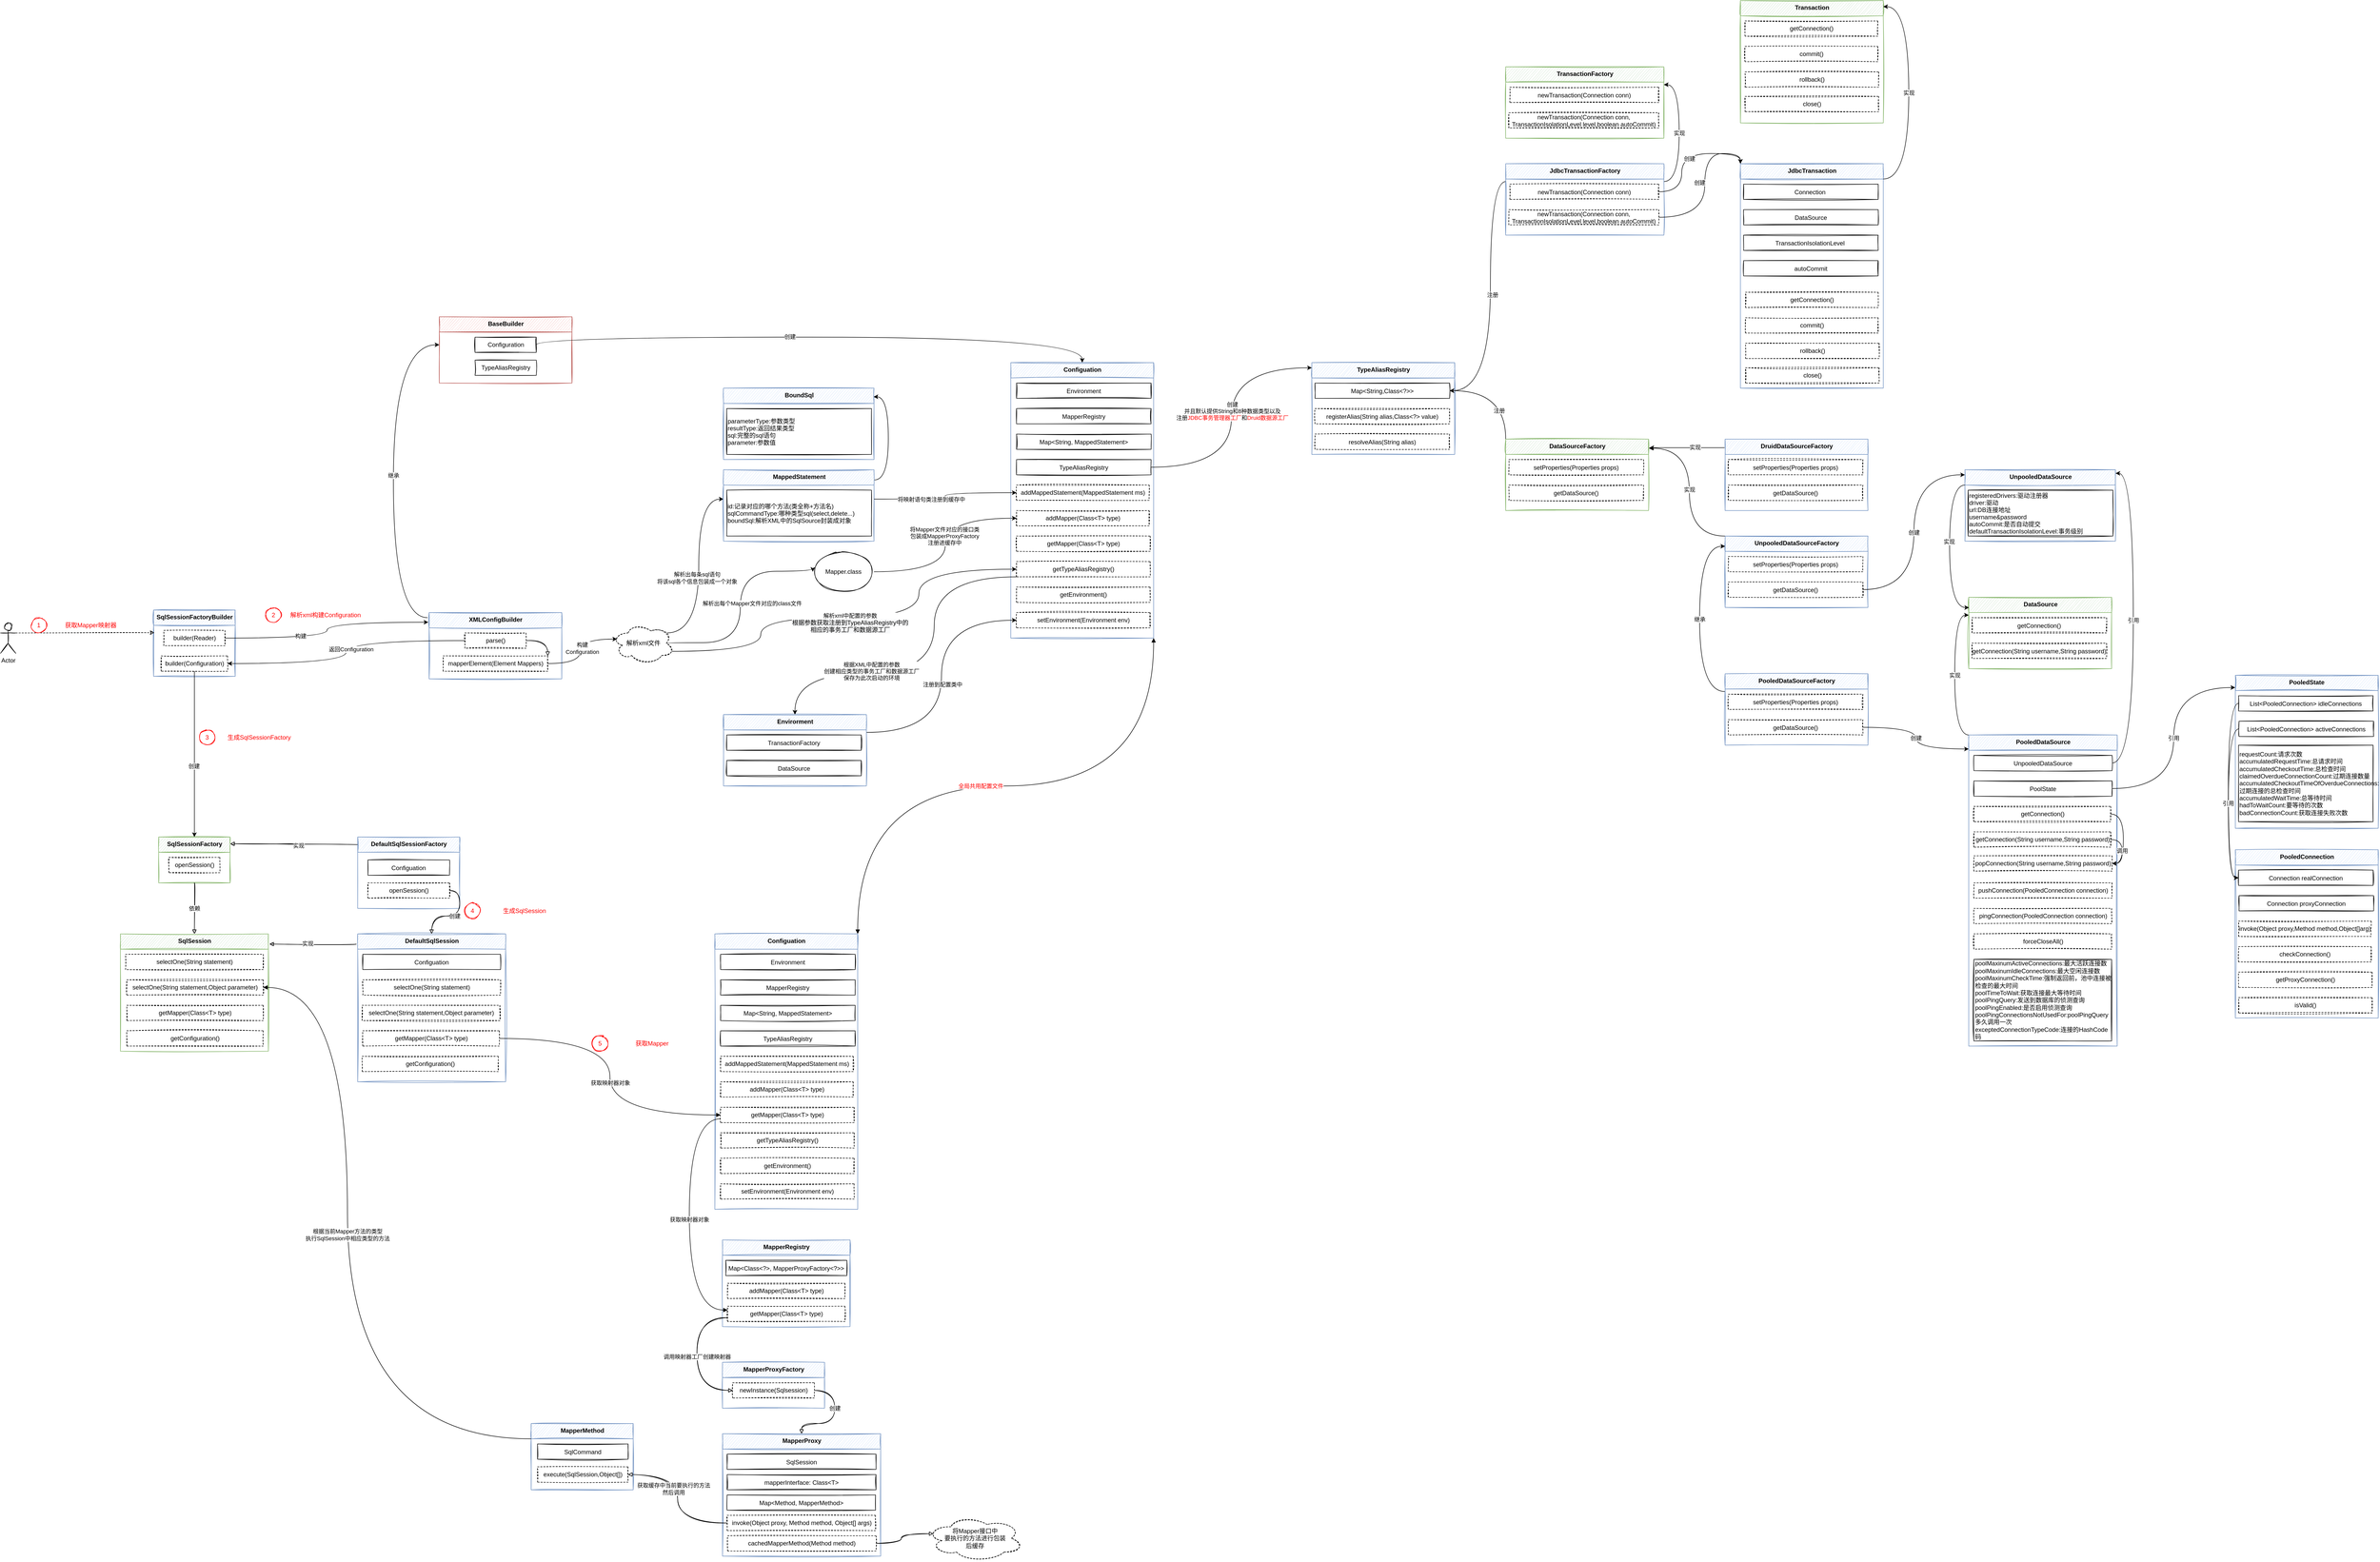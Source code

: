 <mxfile version="20.3.0" type="device"><diagram id="73CBY77F9_s80eTkKbSi" name="第 1 页"><mxGraphModel dx="2064" dy="4259" grid="1" gridSize="10" guides="1" tooltips="1" connect="1" arrows="1" fold="1" page="1" pageScale="1" pageWidth="827" pageHeight="1169" math="0" shadow="0"><root><mxCell id="0"/><mxCell id="1" parent="0"/><mxCell id="fDco7IQjXJ5KDzT5b9S2-1" value="&lt;b&gt;XMLConfigBuilder&lt;/b&gt;" style="swimlane;fontStyle=1;align=center;verticalAlign=top;childLayout=stackLayout;horizontal=1;startSize=30;horizontalStack=0;resizeParent=1;resizeParentMax=0;resizeLast=0;collapsible=0;marginBottom=0;html=1;sketch=1;fillColor=#dae8fc;strokeColor=#6c8ebf;" parent="1" vertex="1"><mxGeometry x="160" y="-2230" width="260" height="130" as="geometry"/></mxCell><mxCell id="fDco7IQjXJ5KDzT5b9S2-2" value="" style="swimlane;fontStyle=1;align=center;verticalAlign=top;horizontal=1;startSize=0;collapsible=0;marginBottom=0;html=1;strokeColor=none;fillColor=none;sketch=1;" parent="fDco7IQjXJ5KDzT5b9S2-1" vertex="1"><mxGeometry y="30" width="260" height="100" as="geometry"/></mxCell><mxCell id="fDco7IQjXJ5KDzT5b9S2-3" style="edgeStyle=orthogonalEdgeStyle;curved=1;rounded=0;orthogonalLoop=1;jettySize=auto;html=1;exitX=1;exitY=0.5;exitDx=0;exitDy=0;entryX=1;entryY=0;entryDx=0;entryDy=0;endArrow=block;endFill=0;sketch=1;" parent="fDco7IQjXJ5KDzT5b9S2-2" source="fDco7IQjXJ5KDzT5b9S2-4" target="fDco7IQjXJ5KDzT5b9S2-5" edge="1"><mxGeometry relative="1" as="geometry"/></mxCell><mxCell id="fDco7IQjXJ5KDzT5b9S2-4" value="parse()" style="html=1;align=center;verticalAlign=middle;rotatable=0;sketch=1;dashed=1;fillColor=none;" parent="fDco7IQjXJ5KDzT5b9S2-2" vertex="1"><mxGeometry width="120" height="30" relative="1" as="geometry"><mxPoint x="70" y="10" as="offset"/></mxGeometry></mxCell><mxCell id="fDco7IQjXJ5KDzT5b9S2-5" value="mapperElement(Element Mappers)" style="html=1;align=center;verticalAlign=middle;rotatable=0;sketch=1;dashed=1;fillColor=none;" parent="fDco7IQjXJ5KDzT5b9S2-2" vertex="1"><mxGeometry x="27.5" y="55" width="205" height="30" as="geometry"/></mxCell><mxCell id="fDco7IQjXJ5KDzT5b9S2-6" value="&lt;b&gt;BaseBuilder&lt;/b&gt;" style="swimlane;fontStyle=1;align=center;verticalAlign=top;childLayout=stackLayout;horizontal=1;startSize=30;horizontalStack=0;resizeParent=1;resizeParentMax=0;resizeLast=0;collapsible=0;marginBottom=0;html=1;sketch=1;fillColor=#f8cecc;strokeColor=#b85450;" parent="1" vertex="1"><mxGeometry x="180" y="-2810" width="260" height="130" as="geometry"/></mxCell><mxCell id="fDco7IQjXJ5KDzT5b9S2-7" value="" style="swimlane;fontStyle=1;align=center;verticalAlign=top;horizontal=1;startSize=0;collapsible=0;marginBottom=0;html=1;strokeColor=none;fillColor=none;sketch=1;" parent="fDco7IQjXJ5KDzT5b9S2-6" vertex="1"><mxGeometry y="30" width="260" height="100" as="geometry"/></mxCell><mxCell id="fDco7IQjXJ5KDzT5b9S2-8" value="Configuration" style="html=1;align=center;verticalAlign=middle;rotatable=0;sketch=1;fillColor=none;" parent="fDco7IQjXJ5KDzT5b9S2-7" vertex="1"><mxGeometry width="120" height="30" relative="1" as="geometry"><mxPoint x="70" y="10" as="offset"/></mxGeometry></mxCell><mxCell id="fDco7IQjXJ5KDzT5b9S2-9" value="TypeAliasRegistry" style="html=1;align=center;verticalAlign=middle;rotatable=0;sketch=1;fillColor=none;" parent="fDco7IQjXJ5KDzT5b9S2-7" vertex="1"><mxGeometry x="70" y="55" width="120" height="30" as="geometry"/></mxCell><mxCell id="fDco7IQjXJ5KDzT5b9S2-17" style="edgeStyle=orthogonalEdgeStyle;curved=1;rounded=0;orthogonalLoop=1;jettySize=auto;html=1;exitX=0.88;exitY=0.25;exitDx=0;exitDy=0;exitPerimeter=0;entryX=0;entryY=0.25;entryDx=0;entryDy=0;" parent="1" source="fDco7IQjXJ5KDzT5b9S2-11" target="fDco7IQjXJ5KDzT5b9S2-14" edge="1"><mxGeometry relative="1" as="geometry"/></mxCell><mxCell id="fDco7IQjXJ5KDzT5b9S2-19" value="解析出每条sql语句&lt;br&gt;将该sql各个信息包装成一个对象" style="edgeLabel;html=1;align=center;verticalAlign=middle;resizable=0;points=[];" parent="fDco7IQjXJ5KDzT5b9S2-17" vertex="1" connectable="0"><mxGeometry x="-0.085" y="4" relative="1" as="geometry"><mxPoint as="offset"/></mxGeometry></mxCell><mxCell id="fDco7IQjXJ5KDzT5b9S2-18" style="edgeStyle=orthogonalEdgeStyle;curved=1;rounded=0;orthogonalLoop=1;jettySize=auto;html=1;exitX=0.875;exitY=0.5;exitDx=0;exitDy=0;exitPerimeter=0;entryX=0;entryY=0.5;entryDx=0;entryDy=0;" parent="1" source="fDco7IQjXJ5KDzT5b9S2-11" target="fDco7IQjXJ5KDzT5b9S2-16" edge="1"><mxGeometry relative="1" as="geometry"><Array as="points"><mxPoint x="770" y="-2171"/><mxPoint x="770" y="-2311"/></Array></mxGeometry></mxCell><mxCell id="fDco7IQjXJ5KDzT5b9S2-20" value="解析出每个Mapper文件对应的class文件" style="edgeLabel;html=1;align=center;verticalAlign=middle;resizable=0;points=[];" parent="fDco7IQjXJ5KDzT5b9S2-18" vertex="1" connectable="0"><mxGeometry x="-0.2" y="8" relative="1" as="geometry"><mxPoint x="31" y="-52" as="offset"/></mxGeometry></mxCell><mxCell id="rHQN0y3nXJZR5T8ffIIZ-2" style="edgeStyle=orthogonalEdgeStyle;curved=1;rounded=0;orthogonalLoop=1;jettySize=auto;html=1;exitX=0.96;exitY=0.7;exitDx=0;exitDy=0;exitPerimeter=0;entryX=0;entryY=0.5;entryDx=0;entryDy=0;" parent="1" source="fDco7IQjXJ5KDzT5b9S2-11" target="fDco7IQjXJ5KDzT5b9S2-54" edge="1"><mxGeometry relative="1" as="geometry"><Array as="points"><mxPoint x="810" y="-2154"/><mxPoint x="810" y="-2220"/><mxPoint x="1120" y="-2220"/><mxPoint x="1120" y="-2315"/></Array></mxGeometry></mxCell><mxCell id="rHQN0y3nXJZR5T8ffIIZ-3" value="解析xml中配置的参数&lt;br&gt;&lt;span style=&quot;font-size: 12px; background-color: rgb(248, 249, 250);&quot;&gt;根据参数获取注册&lt;/span&gt;&lt;span style=&quot;font-size: 12px; background-color: rgb(248, 249, 250);&quot;&gt;到TypeAliasRegistry中的&lt;br&gt;相应的事务工厂和数据源工厂&lt;/span&gt;" style="edgeLabel;html=1;align=center;verticalAlign=middle;resizable=0;points=[];" parent="rHQN0y3nXJZR5T8ffIIZ-2" vertex="1" connectable="0"><mxGeometry x="-0.334" y="11" relative="1" as="geometry"><mxPoint x="137" y="21" as="offset"/></mxGeometry></mxCell><mxCell id="fDco7IQjXJ5KDzT5b9S2-11" value="解析xml文件" style="ellipse;shape=cloud;whiteSpace=wrap;html=1;sketch=1;dashed=1;" parent="1" vertex="1"><mxGeometry x="520" y="-2210" width="120" height="80" as="geometry"/></mxCell><mxCell id="fDco7IQjXJ5KDzT5b9S2-12" value="构建&lt;br&gt;Configuration" style="edgeStyle=orthogonalEdgeStyle;rounded=0;orthogonalLoop=1;jettySize=auto;html=1;exitX=1;exitY=0.5;exitDx=0;exitDy=0;curved=1;entryX=0.07;entryY=0.4;entryDx=0;entryDy=0;entryPerimeter=0;" parent="1" source="fDco7IQjXJ5KDzT5b9S2-5" target="fDco7IQjXJ5KDzT5b9S2-11" edge="1"><mxGeometry x="0.02" y="-4" relative="1" as="geometry"><mxPoint as="offset"/></mxGeometry></mxCell><mxCell id="fDco7IQjXJ5KDzT5b9S2-35" style="edgeStyle=orthogonalEdgeStyle;curved=1;rounded=0;orthogonalLoop=1;jettySize=auto;html=1;exitX=1.003;exitY=0.143;exitDx=0;exitDy=0;entryX=0.997;entryY=0.121;entryDx=0;entryDy=0;entryPerimeter=0;exitPerimeter=0;" parent="1" source="fDco7IQjXJ5KDzT5b9S2-13" target="fDco7IQjXJ5KDzT5b9S2-32" edge="1"><mxGeometry relative="1" as="geometry"><Array as="points"><mxPoint x="1060" y="-2490"/><mxPoint x="1060" y="-2653"/></Array></mxGeometry></mxCell><mxCell id="fDco7IQjXJ5KDzT5b9S2-13" value="MappedStatement" style="swimlane;fontStyle=1;align=center;verticalAlign=top;childLayout=stackLayout;horizontal=1;startSize=30;horizontalStack=0;resizeParent=1;resizeParentMax=0;resizeLast=0;collapsible=0;marginBottom=0;html=1;sketch=1;fillColor=#dae8fc;strokeColor=#6c8ebf;" parent="1" vertex="1"><mxGeometry x="737" y="-2510" width="295" height="140" as="geometry"/></mxCell><mxCell id="fDco7IQjXJ5KDzT5b9S2-14" value="" style="swimlane;fontStyle=1;align=center;verticalAlign=top;horizontal=1;startSize=0;collapsible=0;marginBottom=0;html=1;strokeColor=none;fillColor=none;sketch=1;" parent="fDco7IQjXJ5KDzT5b9S2-13" vertex="1"><mxGeometry y="30" width="295" height="110" as="geometry"/></mxCell><mxCell id="fDco7IQjXJ5KDzT5b9S2-15" value="id:记录对应的哪个方法(类全称+方法名)&#10;sqlCommandType:哪种类型sql(select,delete...)&#10;boundSql:解析XML中的SqlSource封装成对象" style="fontStyle=0;sketch=1;align=left;fillColor=none;" parent="fDco7IQjXJ5KDzT5b9S2-14" vertex="1"><mxGeometry x="6.25" y="10" width="283.75" height="90" as="geometry"/></mxCell><mxCell id="fDco7IQjXJ5KDzT5b9S2-48" style="edgeStyle=orthogonalEdgeStyle;curved=1;rounded=0;orthogonalLoop=1;jettySize=auto;html=1;exitX=1;exitY=0.5;exitDx=0;exitDy=0;entryX=0;entryY=0.5;entryDx=0;entryDy=0;" parent="1" source="fDco7IQjXJ5KDzT5b9S2-16" target="fDco7IQjXJ5KDzT5b9S2-25" edge="1"><mxGeometry relative="1" as="geometry"/></mxCell><mxCell id="fDco7IQjXJ5KDzT5b9S2-53" value="将Mapper文件对应的接口类&lt;br&gt;包装成MapperProxyFactory&lt;br&gt;注册进缓存中" style="edgeLabel;html=1;align=center;verticalAlign=middle;resizable=0;points=[];" parent="fDco7IQjXJ5KDzT5b9S2-48" vertex="1" connectable="0"><mxGeometry x="-0.386" y="19" relative="1" as="geometry"><mxPoint x="20" y="-51" as="offset"/></mxGeometry></mxCell><mxCell id="fDco7IQjXJ5KDzT5b9S2-16" value="Mapper.class" style="ellipse;whiteSpace=wrap;html=1;sketch=1;" parent="1" vertex="1"><mxGeometry x="912" y="-2350" width="120" height="80" as="geometry"/></mxCell><mxCell id="fDco7IQjXJ5KDzT5b9S2-21" value="Configuation" style="swimlane;fontStyle=1;align=center;verticalAlign=top;childLayout=stackLayout;horizontal=1;startSize=30;horizontalStack=0;resizeParent=1;resizeParentMax=0;resizeLast=0;collapsible=0;marginBottom=0;html=1;sketch=1;fillColor=#dae8fc;strokeColor=#6c8ebf;" parent="1" vertex="1"><mxGeometry x="1300" y="-2720" width="280" height="540" as="geometry"/></mxCell><mxCell id="fDco7IQjXJ5KDzT5b9S2-22" value="" style="swimlane;fontStyle=1;align=center;verticalAlign=top;horizontal=1;startSize=0;collapsible=0;marginBottom=0;html=1;strokeColor=none;fillColor=none;sketch=1;" parent="fDco7IQjXJ5KDzT5b9S2-21" vertex="1"><mxGeometry y="30" width="280" height="510" as="geometry"/></mxCell><mxCell id="fDco7IQjXJ5KDzT5b9S2-23" value="Environment" style="fontStyle=0;sketch=1;fillColor=none;strokeColor=default;fillStyle=zigzag-line;" parent="fDco7IQjXJ5KDzT5b9S2-22" vertex="1"><mxGeometry x="11.25" y="10" width="263.75" height="30" as="geometry"/></mxCell><mxCell id="fDco7IQjXJ5KDzT5b9S2-24" value="MapperRegistry" style="fontStyle=0;sketch=1;fillColor=none;" parent="fDco7IQjXJ5KDzT5b9S2-22" vertex="1"><mxGeometry x="11.25" y="60" width="263.75" height="30" as="geometry"/></mxCell><mxCell id="fDco7IQjXJ5KDzT5b9S2-25" value="addMapper(Class&amp;lt;T&amp;gt; type)" style="html=1;align=center;verticalAlign=middle;rotatable=0;sketch=1;dashed=1;fillColor=none;" parent="fDco7IQjXJ5KDzT5b9S2-22" vertex="1"><mxGeometry x="11.25" y="260" width="260" height="30" as="geometry"/></mxCell><mxCell id="fDco7IQjXJ5KDzT5b9S2-26" value="addMappedStatement(MappedStatement ms)" style="html=1;align=center;verticalAlign=middle;rotatable=0;sketch=1;dashed=1;fillColor=none;" parent="fDco7IQjXJ5KDzT5b9S2-22" vertex="1"><mxGeometry x="11.25" y="210" width="260" height="30" as="geometry"/></mxCell><mxCell id="fDco7IQjXJ5KDzT5b9S2-27" value="getMapper(Class&amp;lt;T&amp;gt; type)" style="html=1;align=center;verticalAlign=middle;rotatable=0;sketch=1;dashed=1;fillColor=none;" parent="fDco7IQjXJ5KDzT5b9S2-22" vertex="1"><mxGeometry x="11.25" y="310" width="261.87" height="30" as="geometry"/></mxCell><mxCell id="fDco7IQjXJ5KDzT5b9S2-28" value="Map&lt;String, MappedStatement&gt;" style="fontStyle=0;sketch=1;fillColor=none;" parent="fDco7IQjXJ5KDzT5b9S2-22" vertex="1"><mxGeometry x="11.25" y="110" width="263.75" height="30" as="geometry"/></mxCell><mxCell id="fDco7IQjXJ5KDzT5b9S2-29" value="TypeAliasRegistry" style="fontStyle=0;sketch=1;fillStyle=zigzag-line;fillColor=none;strokeColor=default;" parent="fDco7IQjXJ5KDzT5b9S2-22" vertex="1"><mxGeometry x="11.25" y="160" width="263.75" height="30" as="geometry"/></mxCell><mxCell id="fDco7IQjXJ5KDzT5b9S2-54" value="getTypeAliasRegistry()" style="html=1;align=center;verticalAlign=middle;rotatable=0;sketch=1;dashed=1;fillColor=none;" parent="fDco7IQjXJ5KDzT5b9S2-22" vertex="1"><mxGeometry x="11.25" y="360" width="261.87" height="30" as="geometry"/></mxCell><mxCell id="fDco7IQjXJ5KDzT5b9S2-55" value="getEnvironment()" style="html=1;align=center;verticalAlign=middle;rotatable=0;sketch=1;dashed=1;fillColor=none;" parent="fDco7IQjXJ5KDzT5b9S2-22" vertex="1"><mxGeometry x="11.25" y="410" width="261.87" height="30" as="geometry"/></mxCell><mxCell id="fDco7IQjXJ5KDzT5b9S2-56" value="setEnvironment(Environment env)" style="html=1;align=center;verticalAlign=middle;rotatable=0;sketch=1;dashed=1;fillColor=none;" parent="fDco7IQjXJ5KDzT5b9S2-22" vertex="1"><mxGeometry x="11.25" y="460" width="261.87" height="30" as="geometry"/></mxCell><mxCell id="fDco7IQjXJ5KDzT5b9S2-30" value="继承" style="edgeStyle=orthogonalEdgeStyle;curved=1;rounded=0;orthogonalLoop=1;jettySize=auto;html=1;exitX=-0.012;exitY=0.077;exitDx=0;exitDy=0;entryX=0;entryY=0.25;entryDx=0;entryDy=0;exitPerimeter=0;" parent="1" source="fDco7IQjXJ5KDzT5b9S2-1" target="fDco7IQjXJ5KDzT5b9S2-7" edge="1"><mxGeometry relative="1" as="geometry"><Array as="points"><mxPoint x="90" y="-2220"/><mxPoint x="90" y="-2755"/></Array></mxGeometry></mxCell><mxCell id="fDco7IQjXJ5KDzT5b9S2-32" value="BoundSql" style="swimlane;fontStyle=1;align=center;verticalAlign=top;childLayout=stackLayout;horizontal=1;startSize=30;horizontalStack=0;resizeParent=1;resizeParentMax=0;resizeLast=0;collapsible=0;marginBottom=0;html=1;sketch=1;fillColor=#dae8fc;strokeColor=#6c8ebf;" parent="1" vertex="1"><mxGeometry x="737" y="-2670" width="295" height="140" as="geometry"/></mxCell><mxCell id="fDco7IQjXJ5KDzT5b9S2-33" value="" style="swimlane;fontStyle=1;align=center;verticalAlign=top;horizontal=1;startSize=0;collapsible=0;marginBottom=0;html=1;strokeColor=none;fillColor=none;sketch=1;" parent="fDco7IQjXJ5KDzT5b9S2-32" vertex="1"><mxGeometry y="30" width="295" height="110" as="geometry"/></mxCell><mxCell id="fDco7IQjXJ5KDzT5b9S2-34" value="parameterType:参数类型&#10;resultType:返回结果类型&#10;sql:完整的sql语句&#10;parameter:参数值" style="fontStyle=0;sketch=1;align=left;fillColor=none;strokeColor=default;fillStyle=zigzag-line;" parent="fDco7IQjXJ5KDzT5b9S2-33" vertex="1"><mxGeometry x="6.25" y="10" width="283.75" height="90" as="geometry"/></mxCell><mxCell id="fDco7IQjXJ5KDzT5b9S2-39" style="edgeStyle=orthogonalEdgeStyle;curved=1;rounded=0;orthogonalLoop=1;jettySize=auto;html=1;exitX=1;exitY=0.5;exitDx=0;exitDy=0;entryX=0.5;entryY=0;entryDx=0;entryDy=0;" parent="1" source="fDco7IQjXJ5KDzT5b9S2-8" target="fDco7IQjXJ5KDzT5b9S2-21" edge="1"><mxGeometry relative="1" as="geometry"><Array as="points"><mxPoint x="370" y="-2770"/><mxPoint x="1440" y="-2770"/></Array></mxGeometry></mxCell><mxCell id="fDco7IQjXJ5KDzT5b9S2-40" value="创建" style="edgeLabel;html=1;align=center;verticalAlign=middle;resizable=0;points=[];" parent="fDco7IQjXJ5KDzT5b9S2-39" vertex="1" connectable="0"><mxGeometry x="-0.098" y="1" relative="1" as="geometry"><mxPoint as="offset"/></mxGeometry></mxCell><mxCell id="fDco7IQjXJ5KDzT5b9S2-41" value="TypeAliasRegistry" style="swimlane;fontStyle=1;align=center;verticalAlign=top;childLayout=stackLayout;horizontal=1;startSize=30;horizontalStack=0;resizeParent=1;resizeParentMax=0;resizeLast=0;collapsible=0;marginBottom=0;html=1;sketch=1;fillColor=#dae8fc;strokeColor=#6c8ebf;" parent="1" vertex="1"><mxGeometry x="1890" y="-2720" width="280" height="180" as="geometry"/></mxCell><mxCell id="fDco7IQjXJ5KDzT5b9S2-42" value="" style="swimlane;fontStyle=1;align=center;verticalAlign=top;horizontal=1;startSize=0;collapsible=0;marginBottom=0;html=1;strokeColor=none;fillColor=none;sketch=1;" parent="fDco7IQjXJ5KDzT5b9S2-41" vertex="1"><mxGeometry y="30" width="280" height="150" as="geometry"/></mxCell><mxCell id="fDco7IQjXJ5KDzT5b9S2-43" value="Map&lt;String,Class&lt;?&gt;&gt;" style="fontStyle=0;sketch=1;fillColor=none;strokeColor=default;fillStyle=zigzag-line;" parent="fDco7IQjXJ5KDzT5b9S2-42" vertex="1"><mxGeometry x="6.25" y="10" width="263.75" height="30" as="geometry"/></mxCell><mxCell id="fDco7IQjXJ5KDzT5b9S2-44" value="registerAlias(String alias,Class&lt;?&gt; value)" style="fontStyle=0;sketch=1;fillColor=none;strokeColor=default;fillStyle=zigzag-line;dashed=1;" parent="fDco7IQjXJ5KDzT5b9S2-42" vertex="1"><mxGeometry x="6.25" y="60" width="263.75" height="30" as="geometry"/></mxCell><mxCell id="fDco7IQjXJ5KDzT5b9S2-45" value="resolveAlias(String alias)" style="fontStyle=0;sketch=1;fillColor=none;strokeColor=default;fillStyle=zigzag-line;dashed=1;" parent="fDco7IQjXJ5KDzT5b9S2-42" vertex="1"><mxGeometry x="6.25" y="110" width="263.75" height="30" as="geometry"/></mxCell><mxCell id="fDco7IQjXJ5KDzT5b9S2-46" style="edgeStyle=orthogonalEdgeStyle;curved=1;rounded=0;orthogonalLoop=1;jettySize=auto;html=1;exitX=1;exitY=0.5;exitDx=0;exitDy=0;entryX=0;entryY=0.056;entryDx=0;entryDy=0;entryPerimeter=0;" parent="1" source="fDco7IQjXJ5KDzT5b9S2-29" target="fDco7IQjXJ5KDzT5b9S2-41" edge="1"><mxGeometry relative="1" as="geometry"/></mxCell><mxCell id="fDco7IQjXJ5KDzT5b9S2-47" value="创建&lt;br&gt;并且默认提供String和8种数据类型以及&lt;br&gt;注册&lt;font color=&quot;#ff0000&quot;&gt;JDBC事务管理器工厂&lt;/font&gt;和&lt;font color=&quot;#ff0000&quot;&gt;Druid数据源工厂&lt;/font&gt;" style="edgeLabel;html=1;align=center;verticalAlign=middle;resizable=0;points=[];" parent="fDco7IQjXJ5KDzT5b9S2-46" vertex="1" connectable="0"><mxGeometry x="-0.11" y="-1" relative="1" as="geometry"><mxPoint y="-41" as="offset"/></mxGeometry></mxCell><mxCell id="fDco7IQjXJ5KDzT5b9S2-51" style="edgeStyle=orthogonalEdgeStyle;curved=1;rounded=0;orthogonalLoop=1;jettySize=auto;html=1;exitX=1;exitY=0.25;exitDx=0;exitDy=0;entryX=0;entryY=0.5;entryDx=0;entryDy=0;" parent="1" source="fDco7IQjXJ5KDzT5b9S2-14" target="fDco7IQjXJ5KDzT5b9S2-26" edge="1"><mxGeometry relative="1" as="geometry"/></mxCell><mxCell id="fDco7IQjXJ5KDzT5b9S2-52" value="将映射语句类注册到缓存中" style="edgeLabel;html=1;align=center;verticalAlign=middle;resizable=0;points=[];" parent="fDco7IQjXJ5KDzT5b9S2-51" vertex="1" connectable="0"><mxGeometry x="-0.232" y="1" relative="1" as="geometry"><mxPoint y="1" as="offset"/></mxGeometry></mxCell><mxCell id="fDco7IQjXJ5KDzT5b9S2-63" style="edgeStyle=orthogonalEdgeStyle;curved=1;rounded=0;orthogonalLoop=1;jettySize=auto;html=1;exitX=1;exitY=0.25;exitDx=0;exitDy=0;entryX=0;entryY=0.5;entryDx=0;entryDy=0;" parent="1" source="fDco7IQjXJ5KDzT5b9S2-57" target="fDco7IQjXJ5KDzT5b9S2-56" edge="1"><mxGeometry relative="1" as="geometry"/></mxCell><mxCell id="fDco7IQjXJ5KDzT5b9S2-64" value="注册到配置类中" style="edgeLabel;html=1;align=center;verticalAlign=middle;resizable=0;points=[];" parent="fDco7IQjXJ5KDzT5b9S2-63" vertex="1" connectable="0"><mxGeometry x="-0.062" y="-2" relative="1" as="geometry"><mxPoint as="offset"/></mxGeometry></mxCell><mxCell id="fDco7IQjXJ5KDzT5b9S2-57" value="Envirorment" style="swimlane;fontStyle=1;align=center;verticalAlign=top;childLayout=stackLayout;horizontal=1;startSize=30;horizontalStack=0;resizeParent=1;resizeParentMax=0;resizeLast=0;collapsible=0;marginBottom=0;html=1;sketch=1;fillColor=#dae8fc;strokeColor=#6c8ebf;" parent="1" vertex="1"><mxGeometry x="737" y="-2030" width="280" height="140" as="geometry"/></mxCell><mxCell id="fDco7IQjXJ5KDzT5b9S2-58" value="" style="swimlane;fontStyle=1;align=center;verticalAlign=top;horizontal=1;startSize=0;collapsible=0;marginBottom=0;html=1;strokeColor=none;fillColor=none;sketch=1;" parent="fDco7IQjXJ5KDzT5b9S2-57" vertex="1"><mxGeometry y="30" width="280" height="110" as="geometry"/></mxCell><mxCell id="fDco7IQjXJ5KDzT5b9S2-59" value="TransactionFactory" style="fontStyle=0;sketch=1;fillColor=none;strokeColor=default;fillStyle=zigzag-line;" parent="fDco7IQjXJ5KDzT5b9S2-58" vertex="1"><mxGeometry x="6.25" y="10" width="263.75" height="30" as="geometry"/></mxCell><mxCell id="fDco7IQjXJ5KDzT5b9S2-60" value="DataSource" style="fontStyle=0;sketch=1;fillColor=none;strokeColor=default;fillStyle=zigzag-line;" parent="fDco7IQjXJ5KDzT5b9S2-58" vertex="1"><mxGeometry x="6.25" y="60" width="263.75" height="30" as="geometry"/></mxCell><mxCell id="fDco7IQjXJ5KDzT5b9S2-65" value="TransactionFactory" style="swimlane;fontStyle=1;align=center;verticalAlign=top;childLayout=stackLayout;horizontal=1;startSize=30;horizontalStack=0;resizeParent=1;resizeParentMax=0;resizeLast=0;collapsible=0;marginBottom=0;html=1;sketch=1;fillColor=#d5e8d4;strokeColor=#82b366;" parent="1" vertex="1"><mxGeometry x="2270" y="-3300" width="310" height="140" as="geometry"/></mxCell><mxCell id="fDco7IQjXJ5KDzT5b9S2-66" value="" style="swimlane;fontStyle=1;align=center;verticalAlign=top;horizontal=1;startSize=0;collapsible=0;marginBottom=0;html=1;strokeColor=none;fillColor=none;sketch=1;" parent="fDco7IQjXJ5KDzT5b9S2-65" vertex="1"><mxGeometry y="30" width="310" height="110" as="geometry"/></mxCell><mxCell id="fDco7IQjXJ5KDzT5b9S2-67" value="newTransaction(Connection conn)" style="fontStyle=0;sketch=1;fillColor=none;strokeColor=default;fillStyle=zigzag-line;dashed=1;" parent="fDco7IQjXJ5KDzT5b9S2-66" vertex="1"><mxGeometry x="8.13" y="10" width="291.87" height="30" as="geometry"/></mxCell><mxCell id="fDco7IQjXJ5KDzT5b9S2-68" value="newTransaction(Connection conn,&#10;TransactionIsolationLevel level,boolean autoCommit)" style="fontStyle=0;sketch=1;fillColor=none;strokeColor=default;fillStyle=zigzag-line;dashed=1;" parent="fDco7IQjXJ5KDzT5b9S2-66" vertex="1"><mxGeometry x="6.25" y="60" width="293.75" height="30" as="geometry"/></mxCell><mxCell id="rHQN0y3nXJZR5T8ffIIZ-6" style="edgeStyle=orthogonalEdgeStyle;curved=1;rounded=0;orthogonalLoop=1;jettySize=auto;html=1;exitX=0;exitY=0;exitDx=0;exitDy=0;entryX=1;entryY=0.5;entryDx=0;entryDy=0;" parent="1" source="fDco7IQjXJ5KDzT5b9S2-69" target="fDco7IQjXJ5KDzT5b9S2-43" edge="1"><mxGeometry relative="1" as="geometry"/></mxCell><mxCell id="rHQN0y3nXJZR5T8ffIIZ-7" value="注册" style="edgeLabel;html=1;align=center;verticalAlign=middle;resizable=0;points=[];" parent="rHQN0y3nXJZR5T8ffIIZ-6" vertex="1" connectable="0"><mxGeometry x="-0.452" y="13" relative="1" as="geometry"><mxPoint as="offset"/></mxGeometry></mxCell><mxCell id="fDco7IQjXJ5KDzT5b9S2-69" value="DataSourceFactory" style="swimlane;fontStyle=1;align=center;verticalAlign=top;childLayout=stackLayout;horizontal=1;startSize=30;horizontalStack=0;resizeParent=1;resizeParentMax=0;resizeLast=0;collapsible=0;marginBottom=0;html=1;sketch=1;fillColor=#d5e8d4;strokeColor=#82b366;" parent="1" vertex="1"><mxGeometry x="2270" y="-2570" width="280" height="140" as="geometry"/></mxCell><mxCell id="fDco7IQjXJ5KDzT5b9S2-70" value="" style="swimlane;fontStyle=1;align=center;verticalAlign=top;horizontal=1;startSize=0;collapsible=0;marginBottom=0;html=1;strokeColor=none;fillColor=none;sketch=1;" parent="fDco7IQjXJ5KDzT5b9S2-69" vertex="1"><mxGeometry y="30" width="280" height="110" as="geometry"/></mxCell><mxCell id="fDco7IQjXJ5KDzT5b9S2-71" value="setProperties(Properties props)" style="fontStyle=0;sketch=1;fillColor=none;strokeColor=default;fillStyle=zigzag-line;dashed=1;" parent="fDco7IQjXJ5KDzT5b9S2-70" vertex="1"><mxGeometry x="6.25" y="10" width="263.75" height="30" as="geometry"/></mxCell><mxCell id="fDco7IQjXJ5KDzT5b9S2-72" value="getDataSource()" style="fontStyle=0;sketch=1;fillColor=none;strokeColor=default;fillStyle=zigzag-line;dashed=1;" parent="fDco7IQjXJ5KDzT5b9S2-70" vertex="1"><mxGeometry x="6.25" y="60" width="263.75" height="30" as="geometry"/></mxCell><mxCell id="fDco7IQjXJ5KDzT5b9S2-108" value="实现" style="edgeStyle=orthogonalEdgeStyle;curved=1;rounded=0;orthogonalLoop=1;jettySize=auto;html=1;exitX=1;exitY=0.25;exitDx=0;exitDy=0;entryX=1;entryY=0.25;entryDx=0;entryDy=0;" parent="1" source="fDco7IQjXJ5KDzT5b9S2-73" target="fDco7IQjXJ5KDzT5b9S2-65" edge="1"><mxGeometry relative="1" as="geometry"><Array as="points"><mxPoint x="2610" y="-3075"/><mxPoint x="2610" y="-3265"/></Array></mxGeometry></mxCell><mxCell id="fDco7IQjXJ5KDzT5b9S2-111" style="edgeStyle=orthogonalEdgeStyle;curved=1;rounded=0;orthogonalLoop=1;jettySize=auto;html=1;exitX=0;exitY=0.25;exitDx=0;exitDy=0;entryX=1;entryY=0.5;entryDx=0;entryDy=0;" parent="1" source="fDco7IQjXJ5KDzT5b9S2-73" target="fDco7IQjXJ5KDzT5b9S2-43" edge="1"><mxGeometry relative="1" as="geometry"><Array as="points"><mxPoint x="2240" y="-3075"/><mxPoint x="2240" y="-2665"/></Array></mxGeometry></mxCell><mxCell id="fDco7IQjXJ5KDzT5b9S2-113" value="注册" style="edgeLabel;html=1;align=center;verticalAlign=middle;resizable=0;points=[];" parent="fDco7IQjXJ5KDzT5b9S2-111" vertex="1" connectable="0"><mxGeometry x="-0.031" y="4" relative="1" as="geometry"><mxPoint as="offset"/></mxGeometry></mxCell><mxCell id="fDco7IQjXJ5KDzT5b9S2-73" value="JdbcTransactionFactory" style="swimlane;fontStyle=1;align=center;verticalAlign=top;childLayout=stackLayout;horizontal=1;startSize=30;horizontalStack=0;resizeParent=1;resizeParentMax=0;resizeLast=0;collapsible=0;marginBottom=0;html=1;sketch=1;fillColor=#dae8fc;strokeColor=#6c8ebf;" parent="1" vertex="1"><mxGeometry x="2270" y="-3110" width="310" height="140" as="geometry"/></mxCell><mxCell id="fDco7IQjXJ5KDzT5b9S2-74" value="" style="swimlane;fontStyle=1;align=center;verticalAlign=top;horizontal=1;startSize=0;collapsible=0;marginBottom=0;html=1;strokeColor=none;fillColor=none;sketch=1;" parent="fDco7IQjXJ5KDzT5b9S2-73" vertex="1"><mxGeometry y="30" width="310" height="110" as="geometry"/></mxCell><mxCell id="fDco7IQjXJ5KDzT5b9S2-75" value="newTransaction(Connection conn)" style="fontStyle=0;sketch=1;fillColor=none;strokeColor=default;fillStyle=zigzag-line;dashed=1;" parent="fDco7IQjXJ5KDzT5b9S2-74" vertex="1"><mxGeometry x="8.13" y="10" width="291.87" height="30" as="geometry"/></mxCell><mxCell id="fDco7IQjXJ5KDzT5b9S2-76" value="newTransaction(Connection conn,&#10;TransactionIsolationLevel level,boolean autoCommit)" style="fontStyle=0;sketch=1;fillColor=none;strokeColor=default;fillStyle=zigzag-line;dashed=1;" parent="fDco7IQjXJ5KDzT5b9S2-74" vertex="1"><mxGeometry x="6.25" y="60" width="293.75" height="30" as="geometry"/></mxCell><mxCell id="rHQN0y3nXJZR5T8ffIIZ-18" style="edgeStyle=orthogonalEdgeStyle;curved=1;rounded=0;orthogonalLoop=1;jettySize=auto;html=1;exitX=-0.004;exitY=0.12;exitDx=0;exitDy=0;entryX=1.006;entryY=0.12;entryDx=0;entryDy=0;entryPerimeter=0;exitPerimeter=0;" parent="1" source="fDco7IQjXJ5KDzT5b9S2-77" target="fDco7IQjXJ5KDzT5b9S2-69" edge="1"><mxGeometry relative="1" as="geometry"/></mxCell><mxCell id="rHQN0y3nXJZR5T8ffIIZ-24" value="实现" style="edgeLabel;html=1;align=center;verticalAlign=middle;resizable=0;points=[];" parent="rHQN0y3nXJZR5T8ffIIZ-18" vertex="1" connectable="0"><mxGeometry x="-0.213" y="-1" relative="1" as="geometry"><mxPoint as="offset"/></mxGeometry></mxCell><mxCell id="fDco7IQjXJ5KDzT5b9S2-77" value="DruidDataSourceFactory" style="swimlane;fontStyle=1;align=center;verticalAlign=top;childLayout=stackLayout;horizontal=1;startSize=30;horizontalStack=0;resizeParent=1;resizeParentMax=0;resizeLast=0;collapsible=0;marginBottom=0;html=1;sketch=1;fillColor=#dae8fc;strokeColor=#6c8ebf;" parent="1" vertex="1"><mxGeometry x="2700" y="-2570" width="280" height="140" as="geometry"/></mxCell><mxCell id="fDco7IQjXJ5KDzT5b9S2-78" value="" style="swimlane;fontStyle=1;align=center;verticalAlign=top;horizontal=1;startSize=0;collapsible=0;marginBottom=0;html=1;strokeColor=none;fillColor=none;sketch=1;" parent="fDco7IQjXJ5KDzT5b9S2-77" vertex="1"><mxGeometry y="30" width="280" height="110" as="geometry"/></mxCell><mxCell id="fDco7IQjXJ5KDzT5b9S2-79" value="setProperties(Properties props)" style="fontStyle=0;sketch=1;fillColor=none;strokeColor=default;fillStyle=zigzag-line;dashed=1;" parent="fDco7IQjXJ5KDzT5b9S2-78" vertex="1"><mxGeometry x="6.25" y="10" width="263.75" height="30" as="geometry"/></mxCell><mxCell id="fDco7IQjXJ5KDzT5b9S2-80" value="getDataSource()" style="fontStyle=0;sketch=1;fillColor=none;strokeColor=default;fillStyle=zigzag-line;dashed=1;" parent="fDco7IQjXJ5KDzT5b9S2-78" vertex="1"><mxGeometry x="6.25" y="60" width="263.75" height="30" as="geometry"/></mxCell><mxCell id="fDco7IQjXJ5KDzT5b9S2-83" value="JdbcTransaction" style="swimlane;fontStyle=1;align=center;verticalAlign=top;childLayout=stackLayout;horizontal=1;startSize=30;horizontalStack=0;resizeParent=1;resizeParentMax=0;resizeLast=0;collapsible=0;marginBottom=0;html=1;sketch=1;fillColor=#dae8fc;strokeColor=#6c8ebf;" parent="1" vertex="1"><mxGeometry x="2730" y="-3110" width="280" height="440" as="geometry"/></mxCell><mxCell id="fDco7IQjXJ5KDzT5b9S2-84" value="" style="swimlane;fontStyle=1;align=center;verticalAlign=top;horizontal=1;startSize=0;collapsible=0;marginBottom=0;html=1;strokeColor=none;fillColor=none;sketch=1;" parent="fDco7IQjXJ5KDzT5b9S2-83" vertex="1"><mxGeometry y="30" width="280" height="410" as="geometry"/></mxCell><mxCell id="fDco7IQjXJ5KDzT5b9S2-85" value="Connection " style="fontStyle=0;sketch=1;fillColor=none;strokeColor=default;fillStyle=zigzag-line;" parent="fDco7IQjXJ5KDzT5b9S2-84" vertex="1"><mxGeometry x="6.25" y="10" width="263.75" height="30" as="geometry"/></mxCell><mxCell id="fDco7IQjXJ5KDzT5b9S2-86" value="DataSource" style="fontStyle=0;sketch=1;fillColor=none;" parent="fDco7IQjXJ5KDzT5b9S2-84" vertex="1"><mxGeometry x="6.25" y="60" width="263.75" height="30" as="geometry"/></mxCell><mxCell id="fDco7IQjXJ5KDzT5b9S2-87" value="getConnection()" style="html=1;align=center;verticalAlign=middle;rotatable=0;sketch=1;dashed=1;fillColor=none;" parent="fDco7IQjXJ5KDzT5b9S2-84" vertex="1"><mxGeometry x="10" y="222" width="260" height="30" as="geometry"/></mxCell><mxCell id="fDco7IQjXJ5KDzT5b9S2-88" value="commit()" style="html=1;align=center;verticalAlign=middle;rotatable=0;sketch=1;dashed=1;fillColor=none;" parent="fDco7IQjXJ5KDzT5b9S2-84" vertex="1"><mxGeometry x="10" y="272" width="260" height="30" as="geometry"/></mxCell><mxCell id="fDco7IQjXJ5KDzT5b9S2-89" value="rollback()" style="html=1;align=center;verticalAlign=middle;rotatable=0;sketch=1;dashed=1;fillColor=none;" parent="fDco7IQjXJ5KDzT5b9S2-84" vertex="1"><mxGeometry x="10.0" y="322" width="261.87" height="30" as="geometry"/></mxCell><mxCell id="fDco7IQjXJ5KDzT5b9S2-90" value="TransactionIsolationLevel " style="fontStyle=0;sketch=1;fillColor=none;" parent="fDco7IQjXJ5KDzT5b9S2-84" vertex="1"><mxGeometry x="6.25" y="110" width="263.75" height="30" as="geometry"/></mxCell><mxCell id="fDco7IQjXJ5KDzT5b9S2-91" value="autoCommit" style="fontStyle=0;sketch=1;fillStyle=zigzag-line;fillColor=none;strokeColor=default;" parent="fDco7IQjXJ5KDzT5b9S2-84" vertex="1"><mxGeometry x="6.25" y="160" width="263.75" height="30" as="geometry"/></mxCell><mxCell id="fDco7IQjXJ5KDzT5b9S2-92" value="close()" style="html=1;align=center;verticalAlign=middle;rotatable=0;sketch=1;dashed=1;fillColor=none;" parent="fDco7IQjXJ5KDzT5b9S2-84" vertex="1"><mxGeometry x="10" y="370" width="261.87" height="30" as="geometry"/></mxCell><mxCell id="fDco7IQjXJ5KDzT5b9S2-94" value="创建" style="edgeStyle=orthogonalEdgeStyle;curved=1;rounded=0;orthogonalLoop=1;jettySize=auto;html=1;exitX=1;exitY=0.5;exitDx=0;exitDy=0;entryX=0;entryY=0;entryDx=0;entryDy=0;" parent="1" source="fDco7IQjXJ5KDzT5b9S2-75" target="fDco7IQjXJ5KDzT5b9S2-83" edge="1"><mxGeometry x="0.059" y="-10" relative="1" as="geometry"><Array as="points"><mxPoint x="2615" y="-3055"/><mxPoint x="2615" y="-3130"/><mxPoint x="2730" y="-3130"/></Array><mxPoint as="offset"/></mxGeometry></mxCell><mxCell id="fDco7IQjXJ5KDzT5b9S2-96" value="创建" style="edgeStyle=orthogonalEdgeStyle;curved=1;rounded=0;orthogonalLoop=1;jettySize=auto;html=1;exitX=1;exitY=0.5;exitDx=0;exitDy=0;entryX=0;entryY=0;entryDx=0;entryDy=0;" parent="1" source="fDco7IQjXJ5KDzT5b9S2-76" target="fDco7IQjXJ5KDzT5b9S2-83" edge="1"><mxGeometry x="0.04" y="10" relative="1" as="geometry"><Array as="points"><mxPoint x="2660" y="-3005"/><mxPoint x="2660" y="-3130"/><mxPoint x="2730" y="-3130"/></Array><mxPoint as="offset"/></mxGeometry></mxCell><mxCell id="fDco7IQjXJ5KDzT5b9S2-97" value="Transaction" style="swimlane;fontStyle=1;align=center;verticalAlign=top;childLayout=stackLayout;horizontal=1;startSize=30;horizontalStack=0;resizeParent=1;resizeParentMax=0;resizeLast=0;collapsible=0;marginBottom=0;html=1;sketch=1;fillColor=#d5e8d4;strokeColor=#82b366;" parent="1" vertex="1"><mxGeometry x="2730" y="-3430" width="280" height="240" as="geometry"/></mxCell><mxCell id="fDco7IQjXJ5KDzT5b9S2-98" value="" style="swimlane;fontStyle=1;align=center;verticalAlign=top;horizontal=1;startSize=0;collapsible=0;marginBottom=0;html=1;strokeColor=none;fillColor=none;sketch=1;" parent="fDco7IQjXJ5KDzT5b9S2-97" vertex="1"><mxGeometry y="30" width="280" height="210" as="geometry"/></mxCell><mxCell id="fDco7IQjXJ5KDzT5b9S2-101" value="getConnection()" style="html=1;align=center;verticalAlign=middle;rotatable=0;sketch=1;dashed=1;fillColor=none;" parent="fDco7IQjXJ5KDzT5b9S2-98" vertex="1"><mxGeometry x="9.07" y="10" width="260" height="30" as="geometry"/></mxCell><mxCell id="fDco7IQjXJ5KDzT5b9S2-102" value="commit()" style="html=1;align=center;verticalAlign=middle;rotatable=0;sketch=1;dashed=1;fillColor=none;" parent="fDco7IQjXJ5KDzT5b9S2-98" vertex="1"><mxGeometry x="9.07" y="60" width="260" height="30" as="geometry"/></mxCell><mxCell id="fDco7IQjXJ5KDzT5b9S2-103" value="rollback()" style="html=1;align=center;verticalAlign=middle;rotatable=0;sketch=1;dashed=1;fillColor=none;" parent="fDco7IQjXJ5KDzT5b9S2-98" vertex="1"><mxGeometry x="9.07" y="110" width="261.87" height="30" as="geometry"/></mxCell><mxCell id="fDco7IQjXJ5KDzT5b9S2-106" value="close()" style="html=1;align=center;verticalAlign=middle;rotatable=0;sketch=1;dashed=1;fillColor=none;" parent="fDco7IQjXJ5KDzT5b9S2-98" vertex="1"><mxGeometry x="9.07" y="158" width="261.87" height="30" as="geometry"/></mxCell><mxCell id="fDco7IQjXJ5KDzT5b9S2-107" value="实现" style="edgeStyle=orthogonalEdgeStyle;curved=1;rounded=0;orthogonalLoop=1;jettySize=auto;html=1;exitX=1;exitY=0;exitDx=0;exitDy=0;entryX=1;entryY=0.05;entryDx=0;entryDy=0;entryPerimeter=0;" parent="1" source="fDco7IQjXJ5KDzT5b9S2-84" target="fDco7IQjXJ5KDzT5b9S2-97" edge="1"><mxGeometry relative="1" as="geometry"><Array as="points"><mxPoint x="3060" y="-3080"/><mxPoint x="3060" y="-3418"/></Array></mxGeometry></mxCell><mxCell id="i8vUmpMp_9-NHayWGgGe-1" value="SqlSessionFactoryBuilder" style="swimlane;fontStyle=1;align=center;verticalAlign=top;childLayout=stackLayout;horizontal=1;startSize=30;horizontalStack=0;resizeParent=1;resizeParentMax=0;resizeLast=0;collapsible=0;marginBottom=0;html=1;sketch=1;fillColor=#dae8fc;strokeColor=#6c8ebf;" parent="1" vertex="1"><mxGeometry x="-380" y="-2235" width="160" height="130" as="geometry"/></mxCell><mxCell id="i8vUmpMp_9-NHayWGgGe-2" value="" style="swimlane;fontStyle=1;align=center;verticalAlign=top;horizontal=1;startSize=0;collapsible=0;marginBottom=0;html=1;strokeColor=none;fillColor=none;sketch=1;" parent="i8vUmpMp_9-NHayWGgGe-1" vertex="1"><mxGeometry y="30" width="160" height="100" as="geometry"/></mxCell><mxCell id="i8vUmpMp_9-NHayWGgGe-3" value="builder(Reader)" style="html=1;align=center;verticalAlign=middle;rotatable=0;sketch=1;dashed=1;fillColor=none;" parent="i8vUmpMp_9-NHayWGgGe-2" vertex="1"><mxGeometry width="120" height="30" relative="1" as="geometry"><mxPoint x="20" y="10" as="offset"/></mxGeometry></mxCell><mxCell id="i8vUmpMp_9-NHayWGgGe-4" value="builder(Configuration)" style="html=1;align=center;verticalAlign=middle;rotatable=0;sketch=1;dashed=1;fillColor=none;" parent="i8vUmpMp_9-NHayWGgGe-2" vertex="1"><mxGeometry x="15" y="60" width="130" height="30" as="geometry"/></mxCell><mxCell id="i8vUmpMp_9-NHayWGgGe-7" style="edgeStyle=orthogonalEdgeStyle;curved=1;rounded=0;orthogonalLoop=1;jettySize=auto;html=1;exitX=1;exitY=0.5;exitDx=0;exitDy=0;entryX=-0.006;entryY=0.146;entryDx=0;entryDy=0;entryPerimeter=0;fontColor=#FF0000;" parent="1" source="i8vUmpMp_9-NHayWGgGe-3" target="fDco7IQjXJ5KDzT5b9S2-1" edge="1"><mxGeometry relative="1" as="geometry"/></mxCell><mxCell id="i8vUmpMp_9-NHayWGgGe-9" value="&lt;font color=&quot;#000000&quot;&gt;构建&lt;/font&gt;" style="edgeLabel;html=1;align=center;verticalAlign=middle;resizable=0;points=[];fontColor=#FF0000;" parent="i8vUmpMp_9-NHayWGgGe-7" vertex="1" connectable="0"><mxGeometry x="-0.313" y="4" relative="1" as="geometry"><mxPoint as="offset"/></mxGeometry></mxCell><mxCell id="i8vUmpMp_9-NHayWGgGe-8" style="edgeStyle=orthogonalEdgeStyle;curved=1;rounded=0;orthogonalLoop=1;jettySize=auto;html=1;exitX=0;exitY=0.5;exitDx=0;exitDy=0;entryX=1;entryY=0.5;entryDx=0;entryDy=0;fontColor=#FF0000;" parent="1" source="fDco7IQjXJ5KDzT5b9S2-4" target="i8vUmpMp_9-NHayWGgGe-4" edge="1"><mxGeometry relative="1" as="geometry"/></mxCell><mxCell id="i8vUmpMp_9-NHayWGgGe-10" value="返回Configuration" style="edgeLabel;html=1;align=center;verticalAlign=middle;resizable=0;points=[];fontColor=#000000;" parent="i8vUmpMp_9-NHayWGgGe-8" vertex="1" connectable="0"><mxGeometry x="-0.023" y="9" relative="1" as="geometry"><mxPoint as="offset"/></mxGeometry></mxCell><mxCell id="i8vUmpMp_9-NHayWGgGe-66" value="SqlSessionFactory" style="swimlane;fontStyle=1;align=center;verticalAlign=top;childLayout=stackLayout;horizontal=1;startSize=30;horizontalStack=0;resizeParent=1;resizeParentMax=0;resizeLast=0;collapsible=0;marginBottom=0;html=1;sketch=1;fillColor=#d5e8d4;strokeColor=#82b366;" parent="1" vertex="1"><mxGeometry x="-370" y="-1790" width="140" height="90" as="geometry"/></mxCell><mxCell id="i8vUmpMp_9-NHayWGgGe-67" value="" style="swimlane;fontStyle=1;align=center;verticalAlign=top;horizontal=1;startSize=0;collapsible=0;marginBottom=0;html=1;strokeColor=none;fillColor=none;sketch=1;" parent="i8vUmpMp_9-NHayWGgGe-66" vertex="1"><mxGeometry y="30" width="140" height="60" as="geometry"/></mxCell><mxCell id="i8vUmpMp_9-NHayWGgGe-68" value="openSession()" style="html=1;align=center;verticalAlign=middle;rotatable=0;sketch=1;dashed=1;fillColor=none;" parent="i8vUmpMp_9-NHayWGgGe-67" vertex="1"><mxGeometry width="100" height="30" relative="1" as="geometry"><mxPoint x="20" y="10" as="offset"/></mxGeometry></mxCell><mxCell id="i8vUmpMp_9-NHayWGgGe-69" style="edgeStyle=orthogonalEdgeStyle;curved=1;rounded=0;sketch=1;orthogonalLoop=1;jettySize=auto;html=1;exitX=0;exitY=0.107;exitDx=0;exitDy=0;entryX=1.002;entryY=0.148;entryDx=0;entryDy=0;entryPerimeter=0;endArrow=block;endFill=1;exitPerimeter=0;" parent="1" source="i8vUmpMp_9-NHayWGgGe-71" target="i8vUmpMp_9-NHayWGgGe-66" edge="1"><mxGeometry relative="1" as="geometry"/></mxCell><mxCell id="i8vUmpMp_9-NHayWGgGe-70" value="实现" style="edgeLabel;html=1;align=center;verticalAlign=middle;resizable=0;points=[];" parent="i8vUmpMp_9-NHayWGgGe-69" vertex="1" connectable="0"><mxGeometry x="-0.074" y="2" relative="1" as="geometry"><mxPoint as="offset"/></mxGeometry></mxCell><mxCell id="i8vUmpMp_9-NHayWGgGe-71" value="DefaultSqlSessionFactory" style="swimlane;fontStyle=1;align=center;verticalAlign=top;childLayout=stackLayout;horizontal=1;startSize=30;horizontalStack=0;resizeParent=1;resizeParentMax=0;resizeLast=0;collapsible=0;marginBottom=0;html=1;sketch=1;fillColor=#dae8fc;strokeColor=#6c8ebf;" parent="1" vertex="1"><mxGeometry x="20" y="-1790" width="200" height="140" as="geometry"/></mxCell><mxCell id="i8vUmpMp_9-NHayWGgGe-72" value="" style="swimlane;fontStyle=1;align=center;verticalAlign=top;horizontal=1;startSize=0;collapsible=0;marginBottom=0;html=1;strokeColor=none;fillColor=none;sketch=1;" parent="i8vUmpMp_9-NHayWGgGe-71" vertex="1"><mxGeometry y="30" width="200" height="110" as="geometry"/></mxCell><mxCell id="i8vUmpMp_9-NHayWGgGe-73" value="openSession()" style="html=1;align=center;verticalAlign=middle;rotatable=0;sketch=1;dashed=1;fillColor=none;" parent="i8vUmpMp_9-NHayWGgGe-72" vertex="1"><mxGeometry width="160" height="30" relative="1" as="geometry"><mxPoint x="20" y="60" as="offset"/></mxGeometry></mxCell><mxCell id="i8vUmpMp_9-NHayWGgGe-74" value="Configuation" style="fontStyle=0;sketch=1;fillColor=none;" parent="i8vUmpMp_9-NHayWGgGe-72" vertex="1"><mxGeometry x="20" y="15" width="160" height="30" as="geometry"/></mxCell><mxCell id="i8vUmpMp_9-NHayWGgGe-75" value="SqlSession" style="swimlane;fontStyle=1;align=center;verticalAlign=top;childLayout=stackLayout;horizontal=1;startSize=30;horizontalStack=0;resizeParent=1;resizeParentMax=0;resizeLast=0;collapsible=0;marginBottom=0;html=1;sketch=1;fillColor=#d5e8d4;strokeColor=#82b366;" parent="1" vertex="1"><mxGeometry x="-445" y="-1600" width="290" height="230" as="geometry"/></mxCell><mxCell id="i8vUmpMp_9-NHayWGgGe-76" value="" style="swimlane;fontStyle=1;align=center;verticalAlign=top;horizontal=1;startSize=0;collapsible=0;marginBottom=0;html=1;strokeColor=none;fillColor=none;sketch=1;" parent="i8vUmpMp_9-NHayWGgGe-75" vertex="1"><mxGeometry y="30" width="290" height="200" as="geometry"/></mxCell><mxCell id="i8vUmpMp_9-NHayWGgGe-77" value="selectOne(String statement)" style="html=1;align=center;verticalAlign=middle;rotatable=0;sketch=1;dashed=1;fillColor=none;" parent="i8vUmpMp_9-NHayWGgGe-76" vertex="1"><mxGeometry width="270" height="30" relative="1" as="geometry"><mxPoint x="10" y="10" as="offset"/></mxGeometry></mxCell><mxCell id="i8vUmpMp_9-NHayWGgGe-78" value="selectOne(String statement,Object parameter)" style="html=1;align=center;verticalAlign=middle;rotatable=0;sketch=1;dashed=1;fillColor=none;" parent="i8vUmpMp_9-NHayWGgGe-76" vertex="1"><mxGeometry x="12.5" y="60" width="267.5" height="30" as="geometry"/></mxCell><mxCell id="i8vUmpMp_9-NHayWGgGe-79" value="getMapper(Class&amp;lt;T&amp;gt; type)" style="html=1;align=center;verticalAlign=middle;rotatable=0;sketch=1;dashed=1;fillColor=none;" parent="i8vUmpMp_9-NHayWGgGe-76" vertex="1"><mxGeometry x="12.5" y="110" width="267.5" height="30" as="geometry"/></mxCell><mxCell id="i8vUmpMp_9-NHayWGgGe-80" value="getConfiguration()" style="html=1;align=center;verticalAlign=middle;rotatable=0;sketch=1;dashed=1;fillColor=none;" parent="i8vUmpMp_9-NHayWGgGe-76" vertex="1"><mxGeometry x="12.5" y="160" width="267.5" height="30" as="geometry"/></mxCell><mxCell id="i8vUmpMp_9-NHayWGgGe-81" style="edgeStyle=orthogonalEdgeStyle;curved=1;rounded=0;sketch=1;orthogonalLoop=1;jettySize=auto;html=1;exitX=-0.01;exitY=0.069;exitDx=0;exitDy=0;entryX=1.007;entryY=0.087;entryDx=0;entryDy=0;entryPerimeter=0;endArrow=block;endFill=1;exitPerimeter=0;" parent="1" source="i8vUmpMp_9-NHayWGgGe-83" target="i8vUmpMp_9-NHayWGgGe-75" edge="1"><mxGeometry relative="1" as="geometry"/></mxCell><mxCell id="i8vUmpMp_9-NHayWGgGe-82" value="实现" style="edgeLabel;html=1;align=center;verticalAlign=middle;resizable=0;points=[];" parent="i8vUmpMp_9-NHayWGgGe-81" vertex="1" connectable="0"><mxGeometry x="0.118" y="-1" relative="1" as="geometry"><mxPoint as="offset"/></mxGeometry></mxCell><mxCell id="i8vUmpMp_9-NHayWGgGe-83" value="DefaultSqlSession" style="swimlane;fontStyle=1;align=center;verticalAlign=top;childLayout=stackLayout;horizontal=1;startSize=30;horizontalStack=0;resizeParent=1;resizeParentMax=0;resizeLast=0;collapsible=0;marginBottom=0;html=1;sketch=1;fillColor=#dae8fc;strokeColor=#6c8ebf;" parent="1" vertex="1"><mxGeometry x="20" y="-1600" width="290" height="290" as="geometry"/></mxCell><mxCell id="i8vUmpMp_9-NHayWGgGe-84" value="" style="swimlane;fontStyle=1;align=center;verticalAlign=top;horizontal=1;startSize=0;collapsible=0;marginBottom=0;html=1;strokeColor=none;fillColor=none;sketch=1;" parent="i8vUmpMp_9-NHayWGgGe-83" vertex="1"><mxGeometry y="30" width="290" height="260" as="geometry"/></mxCell><mxCell id="i8vUmpMp_9-NHayWGgGe-85" value="selectOne(String statement)" style="html=1;align=center;verticalAlign=middle;rotatable=0;sketch=1;dashed=1;fillColor=none;" parent="i8vUmpMp_9-NHayWGgGe-84" vertex="1"><mxGeometry width="270" height="30" relative="1" as="geometry"><mxPoint x="10" y="60" as="offset"/></mxGeometry></mxCell><mxCell id="i8vUmpMp_9-NHayWGgGe-86" value="selectOne(String statement,Object parameter)" style="html=1;align=center;verticalAlign=middle;rotatable=0;sketch=1;dashed=1;fillColor=none;" parent="i8vUmpMp_9-NHayWGgGe-84" vertex="1"><mxGeometry x="8.75" y="110" width="270" height="30" as="geometry"/></mxCell><mxCell id="i8vUmpMp_9-NHayWGgGe-87" value="getMapper(Class&amp;lt;T&amp;gt; type)" style="html=1;align=center;verticalAlign=middle;rotatable=0;sketch=1;dashed=1;fillColor=none;" parent="i8vUmpMp_9-NHayWGgGe-84" vertex="1"><mxGeometry x="10" y="160" width="267.5" height="30" as="geometry"/></mxCell><mxCell id="i8vUmpMp_9-NHayWGgGe-88" value="getConfiguration()" style="html=1;align=center;verticalAlign=middle;rotatable=0;sketch=1;dashed=1;fillColor=none;" parent="i8vUmpMp_9-NHayWGgGe-84" vertex="1"><mxGeometry x="8.75" y="210" width="266.87" height="30" as="geometry"/></mxCell><mxCell id="i8vUmpMp_9-NHayWGgGe-89" value="Configuation" style="fontStyle=0;sketch=1;fillColor=none;" parent="i8vUmpMp_9-NHayWGgGe-84" vertex="1"><mxGeometry x="10" y="10" width="270" height="30" as="geometry"/></mxCell><mxCell id="i8vUmpMp_9-NHayWGgGe-90" value="依赖" style="edgeStyle=orthogonalEdgeStyle;curved=1;rounded=0;sketch=1;orthogonalLoop=1;jettySize=auto;html=1;exitX=0.5;exitY=1;exitDx=0;exitDy=0;entryX=0.5;entryY=0;entryDx=0;entryDy=0;endArrow=block;endFill=1;" parent="1" source="i8vUmpMp_9-NHayWGgGe-67" target="i8vUmpMp_9-NHayWGgGe-75" edge="1"><mxGeometry relative="1" as="geometry"/></mxCell><mxCell id="i8vUmpMp_9-NHayWGgGe-91" value="创建" style="edgeStyle=orthogonalEdgeStyle;curved=1;rounded=0;sketch=1;orthogonalLoop=1;jettySize=auto;html=1;exitX=1;exitY=0.5;exitDx=0;exitDy=0;entryX=0.5;entryY=0;entryDx=0;entryDy=0;endArrow=block;endFill=1;" parent="1" source="i8vUmpMp_9-NHayWGgGe-73" target="i8vUmpMp_9-NHayWGgGe-83" edge="1"><mxGeometry relative="1" as="geometry"/></mxCell><mxCell id="i8vUmpMp_9-NHayWGgGe-92" style="edgeStyle=orthogonalEdgeStyle;curved=1;rounded=0;orthogonalLoop=1;jettySize=auto;html=1;exitX=0.5;exitY=1;exitDx=0;exitDy=0;entryX=0.5;entryY=0;entryDx=0;entryDy=0;fontColor=#000000;" parent="1" source="i8vUmpMp_9-NHayWGgGe-4" target="i8vUmpMp_9-NHayWGgGe-66" edge="1"><mxGeometry relative="1" as="geometry"/></mxCell><mxCell id="i8vUmpMp_9-NHayWGgGe-143" value="创建" style="edgeLabel;html=1;align=center;verticalAlign=middle;resizable=0;points=[];fontColor=#000000;" parent="i8vUmpMp_9-NHayWGgGe-92" vertex="1" connectable="0"><mxGeometry x="0.145" y="-1" relative="1" as="geometry"><mxPoint as="offset"/></mxGeometry></mxCell><mxCell id="i8vUmpMp_9-NHayWGgGe-107" style="edgeStyle=orthogonalEdgeStyle;curved=1;rounded=0;orthogonalLoop=1;jettySize=auto;html=1;exitX=1;exitY=0;exitDx=0;exitDy=0;entryX=1;entryY=1;entryDx=0;entryDy=0;fontColor=#000000;endArrow=block;endFill=1;startArrow=block;startFill=1;" parent="1" source="i8vUmpMp_9-NHayWGgGe-95" target="fDco7IQjXJ5KDzT5b9S2-22" edge="1"><mxGeometry relative="1" as="geometry"/></mxCell><mxCell id="XYGfAilHD4EqfL6B_-OP-16" value="全局共用配置文件" style="edgeLabel;html=1;align=center;verticalAlign=middle;resizable=0;points=[];fontColor=#FF0000;" parent="i8vUmpMp_9-NHayWGgGe-107" vertex="1" connectable="0"><mxGeometry x="-0.686" y="-46" relative="1" as="geometry"><mxPoint x="195" y="-108" as="offset"/></mxGeometry></mxCell><mxCell id="i8vUmpMp_9-NHayWGgGe-95" value="Configuation" style="swimlane;fontStyle=1;align=center;verticalAlign=top;childLayout=stackLayout;horizontal=1;startSize=30;horizontalStack=0;resizeParent=1;resizeParentMax=0;resizeLast=0;collapsible=0;marginBottom=0;html=1;sketch=1;fillColor=#dae8fc;strokeColor=#6c8ebf;" parent="1" vertex="1"><mxGeometry x="720" y="-1600" width="280" height="540" as="geometry"/></mxCell><mxCell id="i8vUmpMp_9-NHayWGgGe-96" value="" style="swimlane;fontStyle=1;align=center;verticalAlign=top;horizontal=1;startSize=0;collapsible=0;marginBottom=0;html=1;strokeColor=none;fillColor=none;sketch=1;" parent="i8vUmpMp_9-NHayWGgGe-95" vertex="1"><mxGeometry y="30" width="280" height="510" as="geometry"/></mxCell><mxCell id="i8vUmpMp_9-NHayWGgGe-97" value="Environment" style="fontStyle=0;sketch=1;fillColor=none;strokeColor=default;fillStyle=zigzag-line;" parent="i8vUmpMp_9-NHayWGgGe-96" vertex="1"><mxGeometry x="11.25" y="10" width="263.75" height="30" as="geometry"/></mxCell><mxCell id="i8vUmpMp_9-NHayWGgGe-98" value="MapperRegistry" style="fontStyle=0;sketch=1;fillColor=none;" parent="i8vUmpMp_9-NHayWGgGe-96" vertex="1"><mxGeometry x="11.25" y="60" width="263.75" height="30" as="geometry"/></mxCell><mxCell id="i8vUmpMp_9-NHayWGgGe-99" value="addMapper(Class&amp;lt;T&amp;gt; type)" style="html=1;align=center;verticalAlign=middle;rotatable=0;sketch=1;dashed=1;fillColor=none;" parent="i8vUmpMp_9-NHayWGgGe-96" vertex="1"><mxGeometry x="11.25" y="260" width="260" height="30" as="geometry"/></mxCell><mxCell id="i8vUmpMp_9-NHayWGgGe-100" value="addMappedStatement(MappedStatement ms)" style="html=1;align=center;verticalAlign=middle;rotatable=0;sketch=1;dashed=1;fillColor=none;" parent="i8vUmpMp_9-NHayWGgGe-96" vertex="1"><mxGeometry x="11.25" y="210" width="260" height="30" as="geometry"/></mxCell><mxCell id="i8vUmpMp_9-NHayWGgGe-101" value="getMapper(Class&amp;lt;T&amp;gt; type)" style="html=1;align=center;verticalAlign=middle;rotatable=0;sketch=1;dashed=1;fillColor=none;" parent="i8vUmpMp_9-NHayWGgGe-96" vertex="1"><mxGeometry x="11.25" y="310" width="261.87" height="30" as="geometry"/></mxCell><mxCell id="i8vUmpMp_9-NHayWGgGe-102" value="Map&lt;String, MappedStatement&gt;" style="fontStyle=0;sketch=1;fillColor=none;" parent="i8vUmpMp_9-NHayWGgGe-96" vertex="1"><mxGeometry x="11.25" y="110" width="263.75" height="30" as="geometry"/></mxCell><mxCell id="i8vUmpMp_9-NHayWGgGe-103" value="TypeAliasRegistry" style="fontStyle=0;sketch=1;fillStyle=zigzag-line;fillColor=none;strokeColor=default;" parent="i8vUmpMp_9-NHayWGgGe-96" vertex="1"><mxGeometry x="11.25" y="160" width="263.75" height="30" as="geometry"/></mxCell><mxCell id="i8vUmpMp_9-NHayWGgGe-104" value="getTypeAliasRegistry()" style="html=1;align=center;verticalAlign=middle;rotatable=0;sketch=1;dashed=1;fillColor=none;" parent="i8vUmpMp_9-NHayWGgGe-96" vertex="1"><mxGeometry x="11.25" y="360" width="261.87" height="30" as="geometry"/></mxCell><mxCell id="i8vUmpMp_9-NHayWGgGe-105" value="getEnvironment()" style="html=1;align=center;verticalAlign=middle;rotatable=0;sketch=1;dashed=1;fillColor=none;" parent="i8vUmpMp_9-NHayWGgGe-96" vertex="1"><mxGeometry x="11.25" y="410" width="261.87" height="30" as="geometry"/></mxCell><mxCell id="i8vUmpMp_9-NHayWGgGe-106" value="setEnvironment(Environment env)" style="html=1;align=center;verticalAlign=middle;rotatable=0;sketch=1;dashed=1;fillColor=none;" parent="i8vUmpMp_9-NHayWGgGe-96" vertex="1"><mxGeometry x="11.25" y="460" width="261.87" height="30" as="geometry"/></mxCell><mxCell id="i8vUmpMp_9-NHayWGgGe-109" style="edgeStyle=orthogonalEdgeStyle;curved=1;rounded=0;orthogonalLoop=1;jettySize=auto;html=1;exitX=1;exitY=0.5;exitDx=0;exitDy=0;entryX=0;entryY=0.5;entryDx=0;entryDy=0;fontColor=#000000;startArrow=none;startFill=0;endArrow=block;endFill=1;" parent="1" source="i8vUmpMp_9-NHayWGgGe-87" target="i8vUmpMp_9-NHayWGgGe-101" edge="1"><mxGeometry relative="1" as="geometry"/></mxCell><mxCell id="i8vUmpMp_9-NHayWGgGe-137" value="获取映射器对象" style="edgeLabel;html=1;align=center;verticalAlign=middle;resizable=0;points=[];fontColor=#000000;" parent="i8vUmpMp_9-NHayWGgGe-109" vertex="1" connectable="0"><mxGeometry x="0.039" relative="1" as="geometry"><mxPoint as="offset"/></mxGeometry></mxCell><mxCell id="i8vUmpMp_9-NHayWGgGe-110" value="MapperProxyFactory" style="swimlane;fontStyle=1;align=center;verticalAlign=top;childLayout=stackLayout;horizontal=1;startSize=30;horizontalStack=0;resizeParent=1;resizeParentMax=0;resizeLast=0;collapsible=0;marginBottom=0;html=1;sketch=1;fillColor=#dae8fc;strokeColor=#6c8ebf;" parent="1" vertex="1"><mxGeometry x="735" y="-760" width="200" height="90" as="geometry"/></mxCell><mxCell id="i8vUmpMp_9-NHayWGgGe-111" value="" style="swimlane;fontStyle=1;align=center;verticalAlign=top;horizontal=1;startSize=0;collapsible=0;marginBottom=0;html=1;strokeColor=none;fillColor=none;sketch=1;" parent="i8vUmpMp_9-NHayWGgGe-110" vertex="1"><mxGeometry y="30" width="200" height="60" as="geometry"/></mxCell><mxCell id="i8vUmpMp_9-NHayWGgGe-112" value="newInstance(Sqlsession)" style="html=1;align=center;verticalAlign=middle;rotatable=0;sketch=1;dashed=1;fillColor=none;" parent="i8vUmpMp_9-NHayWGgGe-111" vertex="1"><mxGeometry width="160" height="30" relative="1" as="geometry"><mxPoint x="20" y="10" as="offset"/></mxGeometry></mxCell><mxCell id="i8vUmpMp_9-NHayWGgGe-113" value="MapperProxy" style="swimlane;fontStyle=1;align=center;verticalAlign=top;childLayout=stackLayout;horizontal=1;startSize=30;horizontalStack=0;resizeParent=1;resizeParentMax=0;resizeLast=0;collapsible=0;marginBottom=0;html=1;sketch=1;fillColor=#dae8fc;strokeColor=#6c8ebf;" parent="1" vertex="1"><mxGeometry x="735" y="-620" width="310" height="240" as="geometry"/></mxCell><mxCell id="i8vUmpMp_9-NHayWGgGe-114" value="" style="swimlane;fontStyle=1;align=center;verticalAlign=top;horizontal=1;startSize=0;collapsible=0;marginBottom=0;html=1;strokeColor=none;fillColor=none;sketch=1;" parent="i8vUmpMp_9-NHayWGgGe-113" vertex="1"><mxGeometry y="30" width="310" height="210" as="geometry"/></mxCell><mxCell id="i8vUmpMp_9-NHayWGgGe-115" value="Map&lt;Method, MapperMethod&gt;" style="fontStyle=0;sketch=1;fillColor=none;" parent="i8vUmpMp_9-NHayWGgGe-114" vertex="1"><mxGeometry x="9.07" y="90" width="290.93" height="30" as="geometry"/></mxCell><mxCell id="i8vUmpMp_9-NHayWGgGe-116" value="invoke(Object proxy, Method method, Object[] args)" style="html=1;align=center;verticalAlign=middle;rotatable=0;sketch=1;dashed=1;fillColor=none;" parent="i8vUmpMp_9-NHayWGgGe-114" vertex="1"><mxGeometry x="9.07" y="130" width="290.93" height="30" as="geometry"/></mxCell><mxCell id="i8vUmpMp_9-NHayWGgGe-117" value="SqlSession" style="fontStyle=0;sketch=1;fillColor=none;" parent="i8vUmpMp_9-NHayWGgGe-114" vertex="1"><mxGeometry x="9.06" y="10" width="291.87" height="30" as="geometry"/></mxCell><mxCell id="i8vUmpMp_9-NHayWGgGe-118" value="mapperInterface: Class&lt;T&gt;" style="fontStyle=0;sketch=1;fillColor=none;" parent="i8vUmpMp_9-NHayWGgGe-114" vertex="1"><mxGeometry x="9.06" y="50" width="291.87" height="30" as="geometry"/></mxCell><mxCell id="i8vUmpMp_9-NHayWGgGe-119" value="cachedMapperMethod(Method method)" style="html=1;align=center;verticalAlign=middle;rotatable=0;sketch=1;dashed=1;fillColor=none;" parent="i8vUmpMp_9-NHayWGgGe-114" vertex="1"><mxGeometry x="10.0" y="170" width="290.93" height="30" as="geometry"/></mxCell><mxCell id="i8vUmpMp_9-NHayWGgGe-120" value="MapperRegistry" style="swimlane;fontStyle=1;align=center;verticalAlign=top;childLayout=stackLayout;horizontal=1;startSize=30;horizontalStack=0;resizeParent=1;resizeParentMax=0;resizeLast=0;collapsible=0;marginBottom=0;html=1;sketch=1;fillColor=#dae8fc;strokeColor=#6c8ebf;" parent="1" vertex="1"><mxGeometry x="735" y="-1000" width="250" height="170" as="geometry"/></mxCell><mxCell id="i8vUmpMp_9-NHayWGgGe-121" value="" style="swimlane;fontStyle=1;align=center;verticalAlign=top;horizontal=1;startSize=0;collapsible=0;marginBottom=0;html=1;strokeColor=none;fillColor=none;sketch=1;" parent="i8vUmpMp_9-NHayWGgGe-120" vertex="1"><mxGeometry y="30" width="250" height="140" as="geometry"/></mxCell><mxCell id="i8vUmpMp_9-NHayWGgGe-122" value="Map&lt;Class&lt;?&gt;, MapperProxyFactory&lt;?&gt;&gt;" style="fontStyle=0;sketch=1;fillColor=none;" parent="i8vUmpMp_9-NHayWGgGe-121" vertex="1"><mxGeometry x="6.25" y="10" width="237.5" height="30" as="geometry"/></mxCell><mxCell id="i8vUmpMp_9-NHayWGgGe-123" value="addMapper(Class&amp;lt;T&amp;gt; type)" style="html=1;align=center;verticalAlign=middle;rotatable=0;sketch=1;dashed=1;fillColor=none;" parent="i8vUmpMp_9-NHayWGgGe-121" vertex="1"><mxGeometry x="10" y="55" width="230" height="30" as="geometry"/></mxCell><mxCell id="i8vUmpMp_9-NHayWGgGe-124" value="getMapper(Class&amp;lt;T&amp;gt; type)" style="html=1;align=center;verticalAlign=middle;rotatable=0;sketch=1;dashed=1;fillColor=none;" parent="i8vUmpMp_9-NHayWGgGe-121" vertex="1"><mxGeometry x="10" y="100" width="230" height="30" as="geometry"/></mxCell><mxCell id="i8vUmpMp_9-NHayWGgGe-125" value="MapperMethod" style="swimlane;fontStyle=1;align=center;verticalAlign=top;childLayout=stackLayout;horizontal=1;startSize=30;horizontalStack=0;resizeParent=1;resizeParentMax=0;resizeLast=0;collapsible=0;marginBottom=0;html=1;sketch=1;fillColor=#dae8fc;strokeColor=#6c8ebf;" parent="1" vertex="1"><mxGeometry x="360" y="-640" width="200" height="130" as="geometry"/></mxCell><mxCell id="i8vUmpMp_9-NHayWGgGe-126" value="" style="swimlane;fontStyle=1;align=center;verticalAlign=top;horizontal=1;startSize=0;collapsible=0;marginBottom=0;html=1;strokeColor=none;fillColor=none;sketch=1;" parent="i8vUmpMp_9-NHayWGgGe-125" vertex="1"><mxGeometry y="30" width="200" height="100" as="geometry"/></mxCell><mxCell id="i8vUmpMp_9-NHayWGgGe-127" value="SqlCommand" style="fontStyle=0;sketch=1;fillColor=none;" parent="i8vUmpMp_9-NHayWGgGe-126" vertex="1"><mxGeometry x="12.5" y="10" width="177.5" height="30" as="geometry"/></mxCell><mxCell id="i8vUmpMp_9-NHayWGgGe-128" value="execute(SqlSession,Object[])" style="html=1;align=center;verticalAlign=middle;rotatable=0;sketch=1;dashed=1;fillColor=none;" parent="i8vUmpMp_9-NHayWGgGe-126" vertex="1"><mxGeometry x="12.5" y="55" width="177.5" height="30" as="geometry"/></mxCell><mxCell id="i8vUmpMp_9-NHayWGgGe-129" value="创建" style="edgeStyle=orthogonalEdgeStyle;curved=1;rounded=0;sketch=1;orthogonalLoop=1;jettySize=auto;html=1;exitX=1;exitY=0.5;exitDx=0;exitDy=0;entryX=0.5;entryY=0;entryDx=0;entryDy=0;endArrow=block;endFill=0;" parent="1" source="i8vUmpMp_9-NHayWGgGe-112" target="i8vUmpMp_9-NHayWGgGe-113" edge="1"><mxGeometry x="-0.21" relative="1" as="geometry"><Array as="points"><mxPoint x="955" y="-705"/><mxPoint x="955" y="-640"/><mxPoint x="890" y="-640"/></Array><mxPoint as="offset"/></mxGeometry></mxCell><mxCell id="i8vUmpMp_9-NHayWGgGe-131" value="调用映射器工厂创建映射器" style="edgeStyle=orthogonalEdgeStyle;curved=1;rounded=0;sketch=1;orthogonalLoop=1;jettySize=auto;html=1;exitX=0;exitY=0.75;exitDx=0;exitDy=0;entryX=0;entryY=0.5;entryDx=0;entryDy=0;endArrow=block;endFill=0;" parent="1" source="i8vUmpMp_9-NHayWGgGe-124" target="i8vUmpMp_9-NHayWGgGe-112" edge="1"><mxGeometry relative="1" as="geometry"><Array as="points"><mxPoint x="685" y="-847"/><mxPoint x="685" y="-705"/></Array></mxGeometry></mxCell><mxCell id="i8vUmpMp_9-NHayWGgGe-132" style="edgeStyle=orthogonalEdgeStyle;curved=1;rounded=0;sketch=1;orthogonalLoop=1;jettySize=auto;html=1;exitX=0;exitY=0.5;exitDx=0;exitDy=0;entryX=1;entryY=0.5;entryDx=0;entryDy=0;endArrow=block;endFill=0;" parent="1" source="i8vUmpMp_9-NHayWGgGe-116" target="i8vUmpMp_9-NHayWGgGe-128" edge="1"><mxGeometry relative="1" as="geometry"/></mxCell><mxCell id="i8vUmpMp_9-NHayWGgGe-133" value="获取缓存中当前要执行的方法&lt;br&gt;然后调用" style="edgeLabel;html=1;align=center;verticalAlign=middle;resizable=0;points=[];" parent="i8vUmpMp_9-NHayWGgGe-132" vertex="1" connectable="0"><mxGeometry x="0.138" y="8" relative="1" as="geometry"><mxPoint as="offset"/></mxGeometry></mxCell><mxCell id="i8vUmpMp_9-NHayWGgGe-134" value="将Mapper接口中&lt;br&gt;要执行的方法进行包装&lt;br&gt;后缓存" style="ellipse;shape=cloud;whiteSpace=wrap;html=1;sketch=1;dashed=1;" parent="1" vertex="1"><mxGeometry x="1135" y="-460" width="190" height="90" as="geometry"/></mxCell><mxCell id="i8vUmpMp_9-NHayWGgGe-135" style="edgeStyle=orthogonalEdgeStyle;curved=1;rounded=0;sketch=1;orthogonalLoop=1;jettySize=auto;html=1;exitX=1;exitY=0.5;exitDx=0;exitDy=0;entryX=0.07;entryY=0.4;entryDx=0;entryDy=0;entryPerimeter=0;endArrow=block;endFill=0;" parent="1" source="i8vUmpMp_9-NHayWGgGe-119" target="i8vUmpMp_9-NHayWGgGe-134" edge="1"><mxGeometry relative="1" as="geometry"/></mxCell><mxCell id="i8vUmpMp_9-NHayWGgGe-139" style="edgeStyle=orthogonalEdgeStyle;curved=1;rounded=0;orthogonalLoop=1;jettySize=auto;html=1;exitX=0;exitY=0.75;exitDx=0;exitDy=0;entryX=0;entryY=0.25;entryDx=0;entryDy=0;fontColor=#000000;startArrow=none;startFill=0;endArrow=block;endFill=1;" parent="1" source="i8vUmpMp_9-NHayWGgGe-101" target="i8vUmpMp_9-NHayWGgGe-124" edge="1"><mxGeometry relative="1" as="geometry"><Array as="points"><mxPoint x="670" y="-1237"/><mxPoint x="670" y="-862"/></Array></mxGeometry></mxCell><mxCell id="i8vUmpMp_9-NHayWGgGe-140" value="获取映射器对象" style="edgeLabel;html=1;align=center;verticalAlign=middle;resizable=0;points=[];fontColor=#000000;" parent="i8vUmpMp_9-NHayWGgGe-139" vertex="1" connectable="0"><mxGeometry x="0.493" y="12" relative="1" as="geometry"><mxPoint x="-12" y="-123" as="offset"/></mxGeometry></mxCell><mxCell id="i8vUmpMp_9-NHayWGgGe-141" style="edgeStyle=orthogonalEdgeStyle;curved=1;rounded=0;orthogonalLoop=1;jettySize=auto;html=1;exitX=0;exitY=0;exitDx=0;exitDy=0;fontColor=#000000;startArrow=none;startFill=0;endArrow=block;endFill=1;entryX=1;entryY=0.5;entryDx=0;entryDy=0;" parent="1" source="i8vUmpMp_9-NHayWGgGe-126" target="i8vUmpMp_9-NHayWGgGe-78" edge="1"><mxGeometry relative="1" as="geometry"><mxPoint x="-130" y="-1420" as="targetPoint"/><Array as="points"><mxPoint y="-610"/><mxPoint y="-1495"/></Array></mxGeometry></mxCell><mxCell id="i8vUmpMp_9-NHayWGgGe-142" value="根据当前Mapper方法的类型&lt;br&gt;执行SqlSession中相应类型的方法" style="edgeLabel;html=1;align=center;verticalAlign=middle;resizable=0;points=[];fontColor=#000000;" parent="i8vUmpMp_9-NHayWGgGe-141" vertex="1" connectable="0"><mxGeometry x="0.058" y="1" relative="1" as="geometry"><mxPoint x="1" y="-14" as="offset"/></mxGeometry></mxCell><mxCell id="XYGfAilHD4EqfL6B_-OP-5" style="edgeStyle=orthogonalEdgeStyle;curved=1;rounded=0;sketch=1;orthogonalLoop=1;jettySize=auto;html=1;exitX=1;exitY=0.333;exitDx=0;exitDy=0;exitPerimeter=0;entryX=0.01;entryY=0.145;entryDx=0;entryDy=0;entryPerimeter=0;endArrow=classic;endFill=1;dashed=1;" parent="1" source="XYGfAilHD4EqfL6B_-OP-1" target="i8vUmpMp_9-NHayWGgGe-2" edge="1"><mxGeometry relative="1" as="geometry"/></mxCell><mxCell id="XYGfAilHD4EqfL6B_-OP-1" value="Actor" style="shape=umlActor;verticalLabelPosition=bottom;verticalAlign=top;html=1;outlineConnect=0;sketch=1;" parent="1" vertex="1"><mxGeometry x="-680" y="-2210" width="30" height="60" as="geometry"/></mxCell><mxCell id="XYGfAilHD4EqfL6B_-OP-8" value="" style="group;strokeColor=none;" parent="1" vertex="1" connectable="0"><mxGeometry x="-620" y="-2220" width="190" height="30" as="geometry"/></mxCell><mxCell id="XYGfAilHD4EqfL6B_-OP-6" value="&lt;font color=&quot;#ff0000&quot;&gt;1&lt;/font&gt;" style="ellipse;whiteSpace=wrap;html=1;aspect=fixed;sketch=1;strokeColor=#FF0000;" parent="XYGfAilHD4EqfL6B_-OP-8" vertex="1"><mxGeometry width="30" height="30" as="geometry"/></mxCell><mxCell id="XYGfAilHD4EqfL6B_-OP-7" value="&lt;font color=&quot;#ff0000&quot;&gt;获取Mapper映射器&lt;/font&gt;" style="text;html=1;strokeColor=none;fillColor=none;align=center;verticalAlign=middle;whiteSpace=wrap;rounded=0;sketch=1;" parent="XYGfAilHD4EqfL6B_-OP-8" vertex="1"><mxGeometry x="43.846" width="146.154" height="30" as="geometry"/></mxCell><mxCell id="XYGfAilHD4EqfL6B_-OP-9" value="" style="group;strokeColor=none;" parent="1" vertex="1" connectable="0"><mxGeometry x="-160" y="-2240" width="190" height="30" as="geometry"/></mxCell><mxCell id="XYGfAilHD4EqfL6B_-OP-10" value="&lt;font color=&quot;#ff0000&quot;&gt;2&lt;/font&gt;" style="ellipse;whiteSpace=wrap;html=1;aspect=fixed;sketch=1;strokeColor=#FF0000;" parent="XYGfAilHD4EqfL6B_-OP-9" vertex="1"><mxGeometry width="30" height="30" as="geometry"/></mxCell><mxCell id="XYGfAilHD4EqfL6B_-OP-11" value="&lt;font color=&quot;#ff0000&quot;&gt;解析xml构建Configuration&lt;/font&gt;" style="text;html=1;strokeColor=none;fillColor=none;align=center;verticalAlign=middle;whiteSpace=wrap;rounded=0;sketch=1;" parent="XYGfAilHD4EqfL6B_-OP-9" vertex="1"><mxGeometry x="43.846" width="146.154" height="30" as="geometry"/></mxCell><mxCell id="XYGfAilHD4EqfL6B_-OP-12" value="" style="group;strokeColor=none;" parent="1" vertex="1" connectable="0"><mxGeometry x="-290" y="-2000" width="190" height="30" as="geometry"/></mxCell><mxCell id="XYGfAilHD4EqfL6B_-OP-13" value="&lt;font color=&quot;#ff0000&quot;&gt;3&lt;/font&gt;" style="ellipse;whiteSpace=wrap;html=1;aspect=fixed;sketch=1;strokeColor=#FF0000;" parent="XYGfAilHD4EqfL6B_-OP-12" vertex="1"><mxGeometry width="30" height="30" as="geometry"/></mxCell><mxCell id="XYGfAilHD4EqfL6B_-OP-14" value="&lt;span style=&quot;color: rgb(255, 0, 0);&quot;&gt;生成SqlSessionFactory&lt;/span&gt;" style="text;html=1;strokeColor=none;fillColor=none;align=center;verticalAlign=middle;whiteSpace=wrap;rounded=0;sketch=1;" parent="XYGfAilHD4EqfL6B_-OP-12" vertex="1"><mxGeometry x="43.846" width="146.154" height="30" as="geometry"/></mxCell><mxCell id="XYGfAilHD4EqfL6B_-OP-17" value="" style="group;strokeColor=none;" parent="1" vertex="1" connectable="0"><mxGeometry x="230" y="-1660" width="190" height="30" as="geometry"/></mxCell><mxCell id="XYGfAilHD4EqfL6B_-OP-18" value="&lt;font color=&quot;#ff0000&quot;&gt;4&lt;/font&gt;" style="ellipse;whiteSpace=wrap;html=1;aspect=fixed;sketch=1;strokeColor=#FF0000;" parent="XYGfAilHD4EqfL6B_-OP-17" vertex="1"><mxGeometry width="30" height="30" as="geometry"/></mxCell><mxCell id="XYGfAilHD4EqfL6B_-OP-19" value="&lt;span style=&quot;color: rgb(255, 0, 0);&quot;&gt;生成SqlSession&lt;/span&gt;" style="text;html=1;strokeColor=none;fillColor=none;align=center;verticalAlign=middle;whiteSpace=wrap;rounded=0;sketch=1;" parent="XYGfAilHD4EqfL6B_-OP-17" vertex="1"><mxGeometry x="43.846" width="146.154" height="30" as="geometry"/></mxCell><mxCell id="XYGfAilHD4EqfL6B_-OP-20" value="" style="group;strokeColor=none;" parent="1" vertex="1" connectable="0"><mxGeometry x="480" y="-1400" width="190" height="30" as="geometry"/></mxCell><mxCell id="XYGfAilHD4EqfL6B_-OP-21" value="&lt;font color=&quot;#ff0000&quot;&gt;5&lt;/font&gt;" style="ellipse;whiteSpace=wrap;html=1;aspect=fixed;sketch=1;strokeColor=#FF0000;" parent="XYGfAilHD4EqfL6B_-OP-20" vertex="1"><mxGeometry width="30" height="30" as="geometry"/></mxCell><mxCell id="XYGfAilHD4EqfL6B_-OP-22" value="&lt;span style=&quot;color: rgb(255, 0, 0);&quot;&gt;获取Mapper&lt;/span&gt;" style="text;html=1;strokeColor=none;fillColor=none;align=center;verticalAlign=middle;whiteSpace=wrap;rounded=0;sketch=1;" parent="XYGfAilHD4EqfL6B_-OP-20" vertex="1"><mxGeometry x="43.846" width="146.154" height="30" as="geometry"/></mxCell><mxCell id="rHQN0y3nXJZR5T8ffIIZ-4" style="edgeStyle=orthogonalEdgeStyle;curved=1;rounded=0;orthogonalLoop=1;jettySize=auto;html=1;exitX=0;exitY=1;exitDx=0;exitDy=0;entryX=0.5;entryY=0;entryDx=0;entryDy=0;" parent="1" source="fDco7IQjXJ5KDzT5b9S2-54" target="fDco7IQjXJ5KDzT5b9S2-57" edge="1"><mxGeometry relative="1" as="geometry"><Array as="points"><mxPoint x="1150" y="-2300"/><mxPoint x="1150" y="-2110"/><mxPoint x="877" y="-2110"/></Array></mxGeometry></mxCell><mxCell id="rHQN0y3nXJZR5T8ffIIZ-5" value="根据XML中配置的参数&lt;br&gt;创建相应类型的事务工厂和数据源工厂&lt;br&gt;保存为此次启动的环境" style="edgeLabel;html=1;align=center;verticalAlign=middle;resizable=0;points=[];" parent="rHQN0y3nXJZR5T8ffIIZ-4" vertex="1" connectable="0"><mxGeometry x="0.083" y="-24" relative="1" as="geometry"><mxPoint x="-93" y="19" as="offset"/></mxGeometry></mxCell><mxCell id="rHQN0y3nXJZR5T8ffIIZ-23" value="实现" style="edgeStyle=orthogonalEdgeStyle;curved=1;rounded=0;orthogonalLoop=1;jettySize=auto;html=1;exitX=0;exitY=0;exitDx=0;exitDy=0;entryX=1.002;entryY=0.127;entryDx=0;entryDy=0;entryPerimeter=0;" parent="1" source="rHQN0y3nXJZR5T8ffIIZ-19" target="fDco7IQjXJ5KDzT5b9S2-69" edge="1"><mxGeometry relative="1" as="geometry"><Array as="points"><mxPoint x="2630" y="-2380"/><mxPoint x="2630" y="-2552"/></Array></mxGeometry></mxCell><mxCell id="rHQN0y3nXJZR5T8ffIIZ-19" value="UnpooledDataSourceFactory" style="swimlane;fontStyle=1;align=center;verticalAlign=top;childLayout=stackLayout;horizontal=1;startSize=30;horizontalStack=0;resizeParent=1;resizeParentMax=0;resizeLast=0;collapsible=0;marginBottom=0;html=1;sketch=1;fillColor=#dae8fc;strokeColor=#6c8ebf;" parent="1" vertex="1"><mxGeometry x="2700" y="-2380" width="280" height="140" as="geometry"/></mxCell><mxCell id="rHQN0y3nXJZR5T8ffIIZ-20" value="" style="swimlane;fontStyle=1;align=center;verticalAlign=top;horizontal=1;startSize=0;collapsible=0;marginBottom=0;html=1;strokeColor=none;fillColor=none;sketch=1;" parent="rHQN0y3nXJZR5T8ffIIZ-19" vertex="1"><mxGeometry y="30" width="280" height="110" as="geometry"/></mxCell><mxCell id="rHQN0y3nXJZR5T8ffIIZ-21" value="setProperties(Properties props)" style="fontStyle=0;sketch=1;fillColor=none;strokeColor=default;fillStyle=zigzag-line;dashed=1;" parent="rHQN0y3nXJZR5T8ffIIZ-20" vertex="1"><mxGeometry x="6.25" y="10" width="263.75" height="30" as="geometry"/></mxCell><mxCell id="rHQN0y3nXJZR5T8ffIIZ-22" value="getDataSource()" style="fontStyle=0;sketch=1;fillColor=none;strokeColor=default;fillStyle=zigzag-line;dashed=1;" parent="rHQN0y3nXJZR5T8ffIIZ-20" vertex="1"><mxGeometry x="6.25" y="60" width="263.75" height="30" as="geometry"/></mxCell><mxCell id="rHQN0y3nXJZR5T8ffIIZ-31" value="继承" style="edgeStyle=orthogonalEdgeStyle;curved=1;rounded=0;orthogonalLoop=1;jettySize=auto;html=1;exitX=0;exitY=0.25;exitDx=0;exitDy=0;entryX=0;entryY=0.143;entryDx=0;entryDy=0;entryPerimeter=0;" parent="1" source="rHQN0y3nXJZR5T8ffIIZ-25" target="rHQN0y3nXJZR5T8ffIIZ-19" edge="1"><mxGeometry relative="1" as="geometry"><Array as="points"><mxPoint x="2650" y="-2075"/><mxPoint x="2650" y="-2360"/></Array></mxGeometry></mxCell><mxCell id="rHQN0y3nXJZR5T8ffIIZ-25" value="PooledDataSourceFactory" style="swimlane;fontStyle=1;align=center;verticalAlign=top;childLayout=stackLayout;horizontal=1;startSize=30;horizontalStack=0;resizeParent=1;resizeParentMax=0;resizeLast=0;collapsible=0;marginBottom=0;html=1;sketch=1;fillColor=#dae8fc;strokeColor=#6c8ebf;" parent="1" vertex="1"><mxGeometry x="2700" y="-2110" width="280" height="140" as="geometry"/></mxCell><mxCell id="rHQN0y3nXJZR5T8ffIIZ-26" value="" style="swimlane;fontStyle=1;align=center;verticalAlign=top;horizontal=1;startSize=0;collapsible=0;marginBottom=0;html=1;strokeColor=none;fillColor=none;sketch=1;" parent="rHQN0y3nXJZR5T8ffIIZ-25" vertex="1"><mxGeometry y="30" width="280" height="110" as="geometry"/></mxCell><mxCell id="rHQN0y3nXJZR5T8ffIIZ-27" value="setProperties(Properties props)" style="fontStyle=0;sketch=1;fillColor=none;strokeColor=default;fillStyle=zigzag-line;dashed=1;" parent="rHQN0y3nXJZR5T8ffIIZ-26" vertex="1"><mxGeometry x="6.25" y="10" width="263.75" height="30" as="geometry"/></mxCell><mxCell id="rHQN0y3nXJZR5T8ffIIZ-28" value="getDataSource()" style="fontStyle=0;sketch=1;fillColor=none;strokeColor=default;fillStyle=zigzag-line;dashed=1;" parent="rHQN0y3nXJZR5T8ffIIZ-26" vertex="1"><mxGeometry x="6.25" y="60" width="263.75" height="30" as="geometry"/></mxCell><mxCell id="LxP820okzmRSP1U4IMkd-5" value="UnpooledDataSource" style="swimlane;fontStyle=1;align=center;verticalAlign=top;childLayout=stackLayout;horizontal=1;startSize=30;horizontalStack=0;resizeParent=1;resizeParentMax=0;resizeLast=0;collapsible=0;marginBottom=0;html=1;sketch=1;fillColor=#dae8fc;strokeColor=#6c8ebf;" parent="1" vertex="1"><mxGeometry x="3170" y="-2510" width="295" height="140" as="geometry"/></mxCell><mxCell id="LxP820okzmRSP1U4IMkd-6" value="" style="swimlane;fontStyle=1;align=center;verticalAlign=top;horizontal=1;startSize=0;collapsible=0;marginBottom=0;html=1;strokeColor=none;fillColor=none;sketch=1;" parent="LxP820okzmRSP1U4IMkd-5" vertex="1"><mxGeometry y="30" width="295" height="110" as="geometry"/></mxCell><mxCell id="LxP820okzmRSP1U4IMkd-7" value="registeredDrivers:驱动注册器&#10;driver:驱动&#10;url:DB连接地址&#10;username&amp;password&#10;autoCommit:是否自动提交&#10;defaultTransactionIsolationLevel:事务级别" style="fontStyle=0;sketch=1;align=left;fillColor=none;strokeColor=default;fillStyle=zigzag-line;" parent="LxP820okzmRSP1U4IMkd-6" vertex="1"><mxGeometry x="6.25" y="10" width="283.75" height="90" as="geometry"/></mxCell><mxCell id="LxP820okzmRSP1U4IMkd-29" value="实现" style="edgeStyle=orthogonalEdgeStyle;curved=1;rounded=0;orthogonalLoop=1;jettySize=auto;html=1;exitX=0;exitY=0;exitDx=0;exitDy=0;" parent="1" source="LxP820okzmRSP1U4IMkd-10" target="LxP820okzmRSP1U4IMkd-21" edge="1"><mxGeometry relative="1" as="geometry"><Array as="points"><mxPoint x="3150" y="-1990"/><mxPoint x="3150" y="-2225"/></Array></mxGeometry></mxCell><mxCell id="LxP820okzmRSP1U4IMkd-10" value="PooledDataSource" style="swimlane;fontStyle=1;align=center;verticalAlign=top;childLayout=stackLayout;horizontal=1;startSize=30;horizontalStack=0;resizeParent=1;resizeParentMax=0;resizeLast=0;collapsible=0;marginBottom=0;html=1;sketch=1;fillColor=#dae8fc;strokeColor=#6c8ebf;" parent="1" vertex="1"><mxGeometry x="3177.5" y="-1990" width="290.94" height="610" as="geometry"/></mxCell><mxCell id="LxP820okzmRSP1U4IMkd-11" value="" style="swimlane;fontStyle=1;align=center;verticalAlign=top;horizontal=1;startSize=0;collapsible=0;marginBottom=0;html=1;strokeColor=none;fillColor=none;sketch=1;" parent="LxP820okzmRSP1U4IMkd-10" vertex="1"><mxGeometry y="30" width="290.94" height="580" as="geometry"/></mxCell><mxCell id="LxP820okzmRSP1U4IMkd-12" value="PoolState" style="fontStyle=0;sketch=1;fillColor=none;strokeColor=default;fillStyle=zigzag-line;" parent="LxP820okzmRSP1U4IMkd-11" vertex="1"><mxGeometry x="10" y="60" width="270.94" height="30" as="geometry"/></mxCell><mxCell id="LxP820okzmRSP1U4IMkd-13" value="UnpooledDataSource" style="fontStyle=0;sketch=1;fillColor=none;" parent="LxP820okzmRSP1U4IMkd-11" vertex="1"><mxGeometry x="10" y="10" width="270.94" height="30" as="geometry"/></mxCell><mxCell id="CF4N6729feMjwAyD-iGu-3" style="edgeStyle=orthogonalEdgeStyle;curved=1;rounded=0;orthogonalLoop=1;jettySize=auto;html=1;exitX=1;exitY=0.5;exitDx=0;exitDy=0;entryX=1;entryY=0.5;entryDx=0;entryDy=0;" parent="LxP820okzmRSP1U4IMkd-11" source="LxP820okzmRSP1U4IMkd-14" target="LxP820okzmRSP1U4IMkd-16" edge="1"><mxGeometry relative="1" as="geometry"><Array as="points"><mxPoint x="303" y="125"/><mxPoint x="303" y="222"/></Array></mxGeometry></mxCell><mxCell id="LxP820okzmRSP1U4IMkd-14" value="getConnection()" style="html=1;align=center;verticalAlign=middle;rotatable=0;sketch=1;dashed=1;fillColor=none;" parent="LxP820okzmRSP1U4IMkd-11" vertex="1"><mxGeometry x="10" y="110" width="268.13" height="30" as="geometry"/></mxCell><mxCell id="CF4N6729feMjwAyD-iGu-4" value="调用" style="edgeStyle=orthogonalEdgeStyle;curved=1;rounded=0;orthogonalLoop=1;jettySize=auto;html=1;exitX=1;exitY=0.5;exitDx=0;exitDy=0;entryX=1;entryY=0.5;entryDx=0;entryDy=0;" parent="LxP820okzmRSP1U4IMkd-11" source="LxP820okzmRSP1U4IMkd-15" target="LxP820okzmRSP1U4IMkd-16" edge="1"><mxGeometry relative="1" as="geometry"/></mxCell><mxCell id="LxP820okzmRSP1U4IMkd-15" value="getConnection(String username,String password)" style="html=1;align=center;verticalAlign=middle;rotatable=0;sketch=1;dashed=1;fillColor=none;" parent="LxP820okzmRSP1U4IMkd-11" vertex="1"><mxGeometry x="10" y="160" width="268.13" height="30" as="geometry"/></mxCell><mxCell id="LxP820okzmRSP1U4IMkd-16" value="popConnection(String username,String password)" style="html=1;align=center;verticalAlign=middle;rotatable=0;sketch=1;dashed=1;fillColor=none;" parent="LxP820okzmRSP1U4IMkd-11" vertex="1"><mxGeometry x="10" y="207" width="270.94" height="30" as="geometry"/></mxCell><mxCell id="LxP820okzmRSP1U4IMkd-19" value="pushConnection(PooledConnection connection)" style="html=1;align=center;verticalAlign=middle;rotatable=0;sketch=1;dashed=1;fillColor=none;" parent="LxP820okzmRSP1U4IMkd-11" vertex="1"><mxGeometry x="10" y="260" width="270.94" height="30" as="geometry"/></mxCell><mxCell id="LxP820okzmRSP1U4IMkd-42" value="pingConnection(PooledConnection connection)" style="html=1;align=center;verticalAlign=middle;rotatable=0;sketch=1;dashed=1;fillColor=none;" parent="LxP820okzmRSP1U4IMkd-11" vertex="1"><mxGeometry x="10" y="310" width="270" height="30" as="geometry"/></mxCell><mxCell id="LxP820okzmRSP1U4IMkd-43" value="forceCloseAll()" style="html=1;align=center;verticalAlign=middle;rotatable=0;sketch=1;dashed=1;fillColor=none;" parent="LxP820okzmRSP1U4IMkd-11" vertex="1"><mxGeometry x="10" y="360" width="270" height="30" as="geometry"/></mxCell><mxCell id="8BxrOPKE0-o_6L0jZaqt-13" value="poolMaxinumActiveConnections:最大活跃连接数&#10;poolMaxinumIdleConnections:最大空闲连接数&#10;poolMaxinumCheckTime:强制返回前，池中连接被检查的最大时间&#10;poolTimeToWait:获取连接最大等待时间&#10;poolPingQuery:发送到数据库的侦测查询&#10;poolPingEnabled:是否启用侦测查询&#10;poolPingConnectionsNotUsedFor:poolPingQuery多久调用一次&#10;exceptedConnectionTypeCode:连接的HashCode码" style="fontStyle=0;sketch=1;align=left;fillColor=none;strokeColor=default;fillStyle=zigzag-line;whiteSpace=wrap;" parent="LxP820okzmRSP1U4IMkd-11" vertex="1"><mxGeometry x="10" y="410" width="270" height="160" as="geometry"/></mxCell><mxCell id="LxP820okzmRSP1U4IMkd-20" value="创建" style="edgeStyle=orthogonalEdgeStyle;curved=1;rounded=0;orthogonalLoop=1;jettySize=auto;html=1;exitX=1;exitY=0.5;exitDx=0;exitDy=0;entryX=0;entryY=0.045;entryDx=0;entryDy=0;entryPerimeter=0;" parent="1" source="rHQN0y3nXJZR5T8ffIIZ-28" target="LxP820okzmRSP1U4IMkd-10" edge="1"><mxGeometry relative="1" as="geometry"/></mxCell><mxCell id="LxP820okzmRSP1U4IMkd-21" value="DataSource" style="swimlane;fontStyle=1;align=center;verticalAlign=top;childLayout=stackLayout;horizontal=1;startSize=30;horizontalStack=0;resizeParent=1;resizeParentMax=0;resizeLast=0;collapsible=0;marginBottom=0;html=1;sketch=1;fillColor=#d5e8d4;strokeColor=#82b366;" parent="1" vertex="1"><mxGeometry x="3177.5" y="-2260" width="280" height="140" as="geometry"/></mxCell><mxCell id="LxP820okzmRSP1U4IMkd-22" value="" style="swimlane;fontStyle=1;align=center;verticalAlign=top;horizontal=1;startSize=0;collapsible=0;marginBottom=0;html=1;strokeColor=none;fillColor=none;sketch=1;" parent="LxP820okzmRSP1U4IMkd-21" vertex="1"><mxGeometry y="30" width="280" height="110" as="geometry"/></mxCell><mxCell id="LxP820okzmRSP1U4IMkd-23" value="getConnection()" style="fontStyle=0;sketch=1;fillColor=none;strokeColor=default;fillStyle=zigzag-line;dashed=1;" parent="LxP820okzmRSP1U4IMkd-22" vertex="1"><mxGeometry x="6.25" y="10" width="263.75" height="30" as="geometry"/></mxCell><mxCell id="LxP820okzmRSP1U4IMkd-24" value="getConnection(String username,String password)" style="fontStyle=0;sketch=1;fillColor=none;strokeColor=default;fillStyle=zigzag-line;dashed=1;" parent="LxP820okzmRSP1U4IMkd-22" vertex="1"><mxGeometry x="6.25" y="60" width="263.75" height="30" as="geometry"/></mxCell><mxCell id="LxP820okzmRSP1U4IMkd-25" style="edgeStyle=orthogonalEdgeStyle;curved=1;rounded=0;orthogonalLoop=1;jettySize=auto;html=1;exitX=0;exitY=0;exitDx=0;exitDy=0;entryX=0.002;entryY=0.145;entryDx=0;entryDy=0;entryPerimeter=0;" parent="1" source="LxP820okzmRSP1U4IMkd-6" target="LxP820okzmRSP1U4IMkd-21" edge="1"><mxGeometry relative="1" as="geometry"><Array as="points"><mxPoint x="3140" y="-2480"/><mxPoint x="3140" y="-2240"/></Array></mxGeometry></mxCell><mxCell id="LxP820okzmRSP1U4IMkd-31" value="实现" style="edgeLabel;html=1;align=center;verticalAlign=middle;resizable=0;points=[];" parent="LxP820okzmRSP1U4IMkd-25" vertex="1" connectable="0"><mxGeometry x="-0.09" y="-1" relative="1" as="geometry"><mxPoint as="offset"/></mxGeometry></mxCell><mxCell id="LxP820okzmRSP1U4IMkd-30" value="创建" style="edgeStyle=orthogonalEdgeStyle;curved=1;rounded=0;orthogonalLoop=1;jettySize=auto;html=1;exitX=1;exitY=0.5;exitDx=0;exitDy=0;entryX=0;entryY=0.071;entryDx=0;entryDy=0;entryPerimeter=0;" parent="1" source="rHQN0y3nXJZR5T8ffIIZ-22" target="LxP820okzmRSP1U4IMkd-5" edge="1"><mxGeometry relative="1" as="geometry"/></mxCell><mxCell id="LxP820okzmRSP1U4IMkd-32" value="PooledConnection" style="swimlane;fontStyle=1;align=center;verticalAlign=top;childLayout=stackLayout;horizontal=1;startSize=30;horizontalStack=0;resizeParent=1;resizeParentMax=0;resizeLast=0;collapsible=0;marginBottom=0;html=1;sketch=1;fillColor=#dae8fc;strokeColor=#6c8ebf;" parent="1" vertex="1"><mxGeometry x="3700" y="-1765" width="280" height="330" as="geometry"/></mxCell><mxCell id="LxP820okzmRSP1U4IMkd-33" value="" style="swimlane;fontStyle=1;align=center;verticalAlign=top;horizontal=1;startSize=0;collapsible=0;marginBottom=0;html=1;strokeColor=none;fillColor=none;sketch=1;" parent="LxP820okzmRSP1U4IMkd-32" vertex="1"><mxGeometry y="30" width="280" height="300" as="geometry"/></mxCell><mxCell id="LxP820okzmRSP1U4IMkd-34" value="Connection realConnection" style="fontStyle=0;sketch=1;fillColor=none;strokeColor=default;fillStyle=zigzag-line;" parent="LxP820okzmRSP1U4IMkd-33" vertex="1"><mxGeometry x="6.25" y="10" width="263.75" height="30" as="geometry"/></mxCell><mxCell id="LxP820okzmRSP1U4IMkd-35" value="Connection proxyConnection" style="fontStyle=0;sketch=1;fillColor=none;" parent="LxP820okzmRSP1U4IMkd-33" vertex="1"><mxGeometry x="7.19" y="60" width="263.75" height="30" as="geometry"/></mxCell><mxCell id="LxP820okzmRSP1U4IMkd-36" value="invoke(Object proxy,Method method,Object[]arg)" style="html=1;align=center;verticalAlign=middle;rotatable=0;sketch=1;dashed=1;fillColor=none;" parent="LxP820okzmRSP1U4IMkd-33" vertex="1"><mxGeometry x="6.25" y="110" width="260" height="30" as="geometry"/></mxCell><mxCell id="LxP820okzmRSP1U4IMkd-37" value="checkConnection()" style="html=1;align=center;verticalAlign=middle;rotatable=0;sketch=1;dashed=1;fillColor=none;" parent="LxP820okzmRSP1U4IMkd-33" vertex="1"><mxGeometry x="6.25" y="160" width="260" height="30" as="geometry"/></mxCell><mxCell id="LxP820okzmRSP1U4IMkd-38" value="getProxyConnection()" style="html=1;align=center;verticalAlign=middle;rotatable=0;sketch=1;dashed=1;fillColor=none;" parent="LxP820okzmRSP1U4IMkd-33" vertex="1"><mxGeometry x="6.25" y="210" width="261.87" height="30" as="geometry"/></mxCell><mxCell id="LxP820okzmRSP1U4IMkd-41" value="isValid()" style="html=1;align=center;verticalAlign=middle;rotatable=0;sketch=1;dashed=1;fillColor=none;" parent="LxP820okzmRSP1U4IMkd-33" vertex="1"><mxGeometry x="6.25" y="260" width="261.87" height="30" as="geometry"/></mxCell><mxCell id="8BxrOPKE0-o_6L0jZaqt-1" value="PooledState" style="swimlane;fontStyle=1;align=center;verticalAlign=top;childLayout=stackLayout;horizontal=1;startSize=30;horizontalStack=0;resizeParent=1;resizeParentMax=0;resizeLast=0;collapsible=0;marginBottom=0;html=1;sketch=1;fillColor=#dae8fc;strokeColor=#6c8ebf;whiteSpace=wrap;" parent="1" vertex="1"><mxGeometry x="3700" y="-2107" width="280" height="300" as="geometry"/></mxCell><mxCell id="8BxrOPKE0-o_6L0jZaqt-2" value="" style="swimlane;fontStyle=1;align=center;verticalAlign=top;horizontal=1;startSize=0;collapsible=0;marginBottom=0;html=1;strokeColor=none;fillColor=none;sketch=1;whiteSpace=wrap;" parent="8BxrOPKE0-o_6L0jZaqt-1" vertex="1"><mxGeometry y="30" width="280" height="270" as="geometry"/></mxCell><mxCell id="8BxrOPKE0-o_6L0jZaqt-3" value="List&lt;PooledConnection&gt; idleConnections" style="fontStyle=0;sketch=1;fillColor=none;strokeColor=default;fillStyle=zigzag-line;" parent="8BxrOPKE0-o_6L0jZaqt-2" vertex="1"><mxGeometry x="6.25" y="10" width="263.75" height="30" as="geometry"/></mxCell><mxCell id="8BxrOPKE0-o_6L0jZaqt-4" value="List&lt;PooledConnection&gt; activeConnections" style="fontStyle=0;sketch=1;fillColor=none;" parent="8BxrOPKE0-o_6L0jZaqt-2" vertex="1"><mxGeometry x="7.19" y="60" width="263.75" height="30" as="geometry"/></mxCell><mxCell id="CF4N6729feMjwAyD-iGu-5" value="requestCount:请求次数&lt;br&gt;accumulatedRequestTime:总请求时间&lt;br&gt;accumulatedCheckoutTime:总检查时间&lt;br&gt;claimedOverdueConnectionCount:过期连接数量&lt;br&gt;accumulatedCheckoutTimeOfOverdueConnections:过期连接的总检查时间&lt;br&gt;accumulatedWaitTime:总等待时间&lt;br&gt;hadToWaitCount:要等待的次数&lt;br&gt;badConnectionCount:获取连接失败次数" style="fontStyle=0;sketch=1;align=left;fillColor=none;strokeColor=default;fillStyle=zigzag-line;html=1;whiteSpace=wrap;" parent="8BxrOPKE0-o_6L0jZaqt-2" vertex="1"><mxGeometry x="6.25" y="107" width="263.75" height="150" as="geometry"/></mxCell><mxCell id="8BxrOPKE0-o_6L0jZaqt-11" value="引用" style="edgeStyle=orthogonalEdgeStyle;curved=1;rounded=0;orthogonalLoop=1;jettySize=auto;html=1;exitX=1;exitY=0.5;exitDx=0;exitDy=0;entryX=-0.001;entryY=0.08;entryDx=0;entryDy=0;entryPerimeter=0;" parent="1" source="LxP820okzmRSP1U4IMkd-12" target="8BxrOPKE0-o_6L0jZaqt-1" edge="1"><mxGeometry relative="1" as="geometry"/></mxCell><mxCell id="8BxrOPKE0-o_6L0jZaqt-12" value="引用" style="edgeStyle=orthogonalEdgeStyle;curved=1;rounded=0;orthogonalLoop=1;jettySize=auto;html=1;exitX=1;exitY=0.5;exitDx=0;exitDy=0;entryX=1.001;entryY=0.05;entryDx=0;entryDy=0;entryPerimeter=0;" parent="1" source="LxP820okzmRSP1U4IMkd-13" target="LxP820okzmRSP1U4IMkd-5" edge="1"><mxGeometry relative="1" as="geometry"><Array as="points"><mxPoint x="3500" y="-1935"/><mxPoint x="3500" y="-2503"/></Array></mxGeometry></mxCell><mxCell id="CF4N6729feMjwAyD-iGu-1" style="edgeStyle=orthogonalEdgeStyle;rounded=0;orthogonalLoop=1;jettySize=auto;html=1;exitX=0;exitY=0.5;exitDx=0;exitDy=0;entryX=0;entryY=0.5;entryDx=0;entryDy=0;curved=1;" parent="1" source="8BxrOPKE0-o_6L0jZaqt-3" target="LxP820okzmRSP1U4IMkd-34" edge="1"><mxGeometry relative="1" as="geometry"/></mxCell><mxCell id="CF4N6729feMjwAyD-iGu-2" value="引用" style="edgeStyle=orthogonalEdgeStyle;rounded=0;orthogonalLoop=1;jettySize=auto;html=1;exitX=0;exitY=0.5;exitDx=0;exitDy=0;entryX=0;entryY=0.5;entryDx=0;entryDy=0;curved=1;" parent="1" source="8BxrOPKE0-o_6L0jZaqt-4" target="LxP820okzmRSP1U4IMkd-34" edge="1"><mxGeometry relative="1" as="geometry"/></mxCell></root></mxGraphModel></diagram></mxfile>